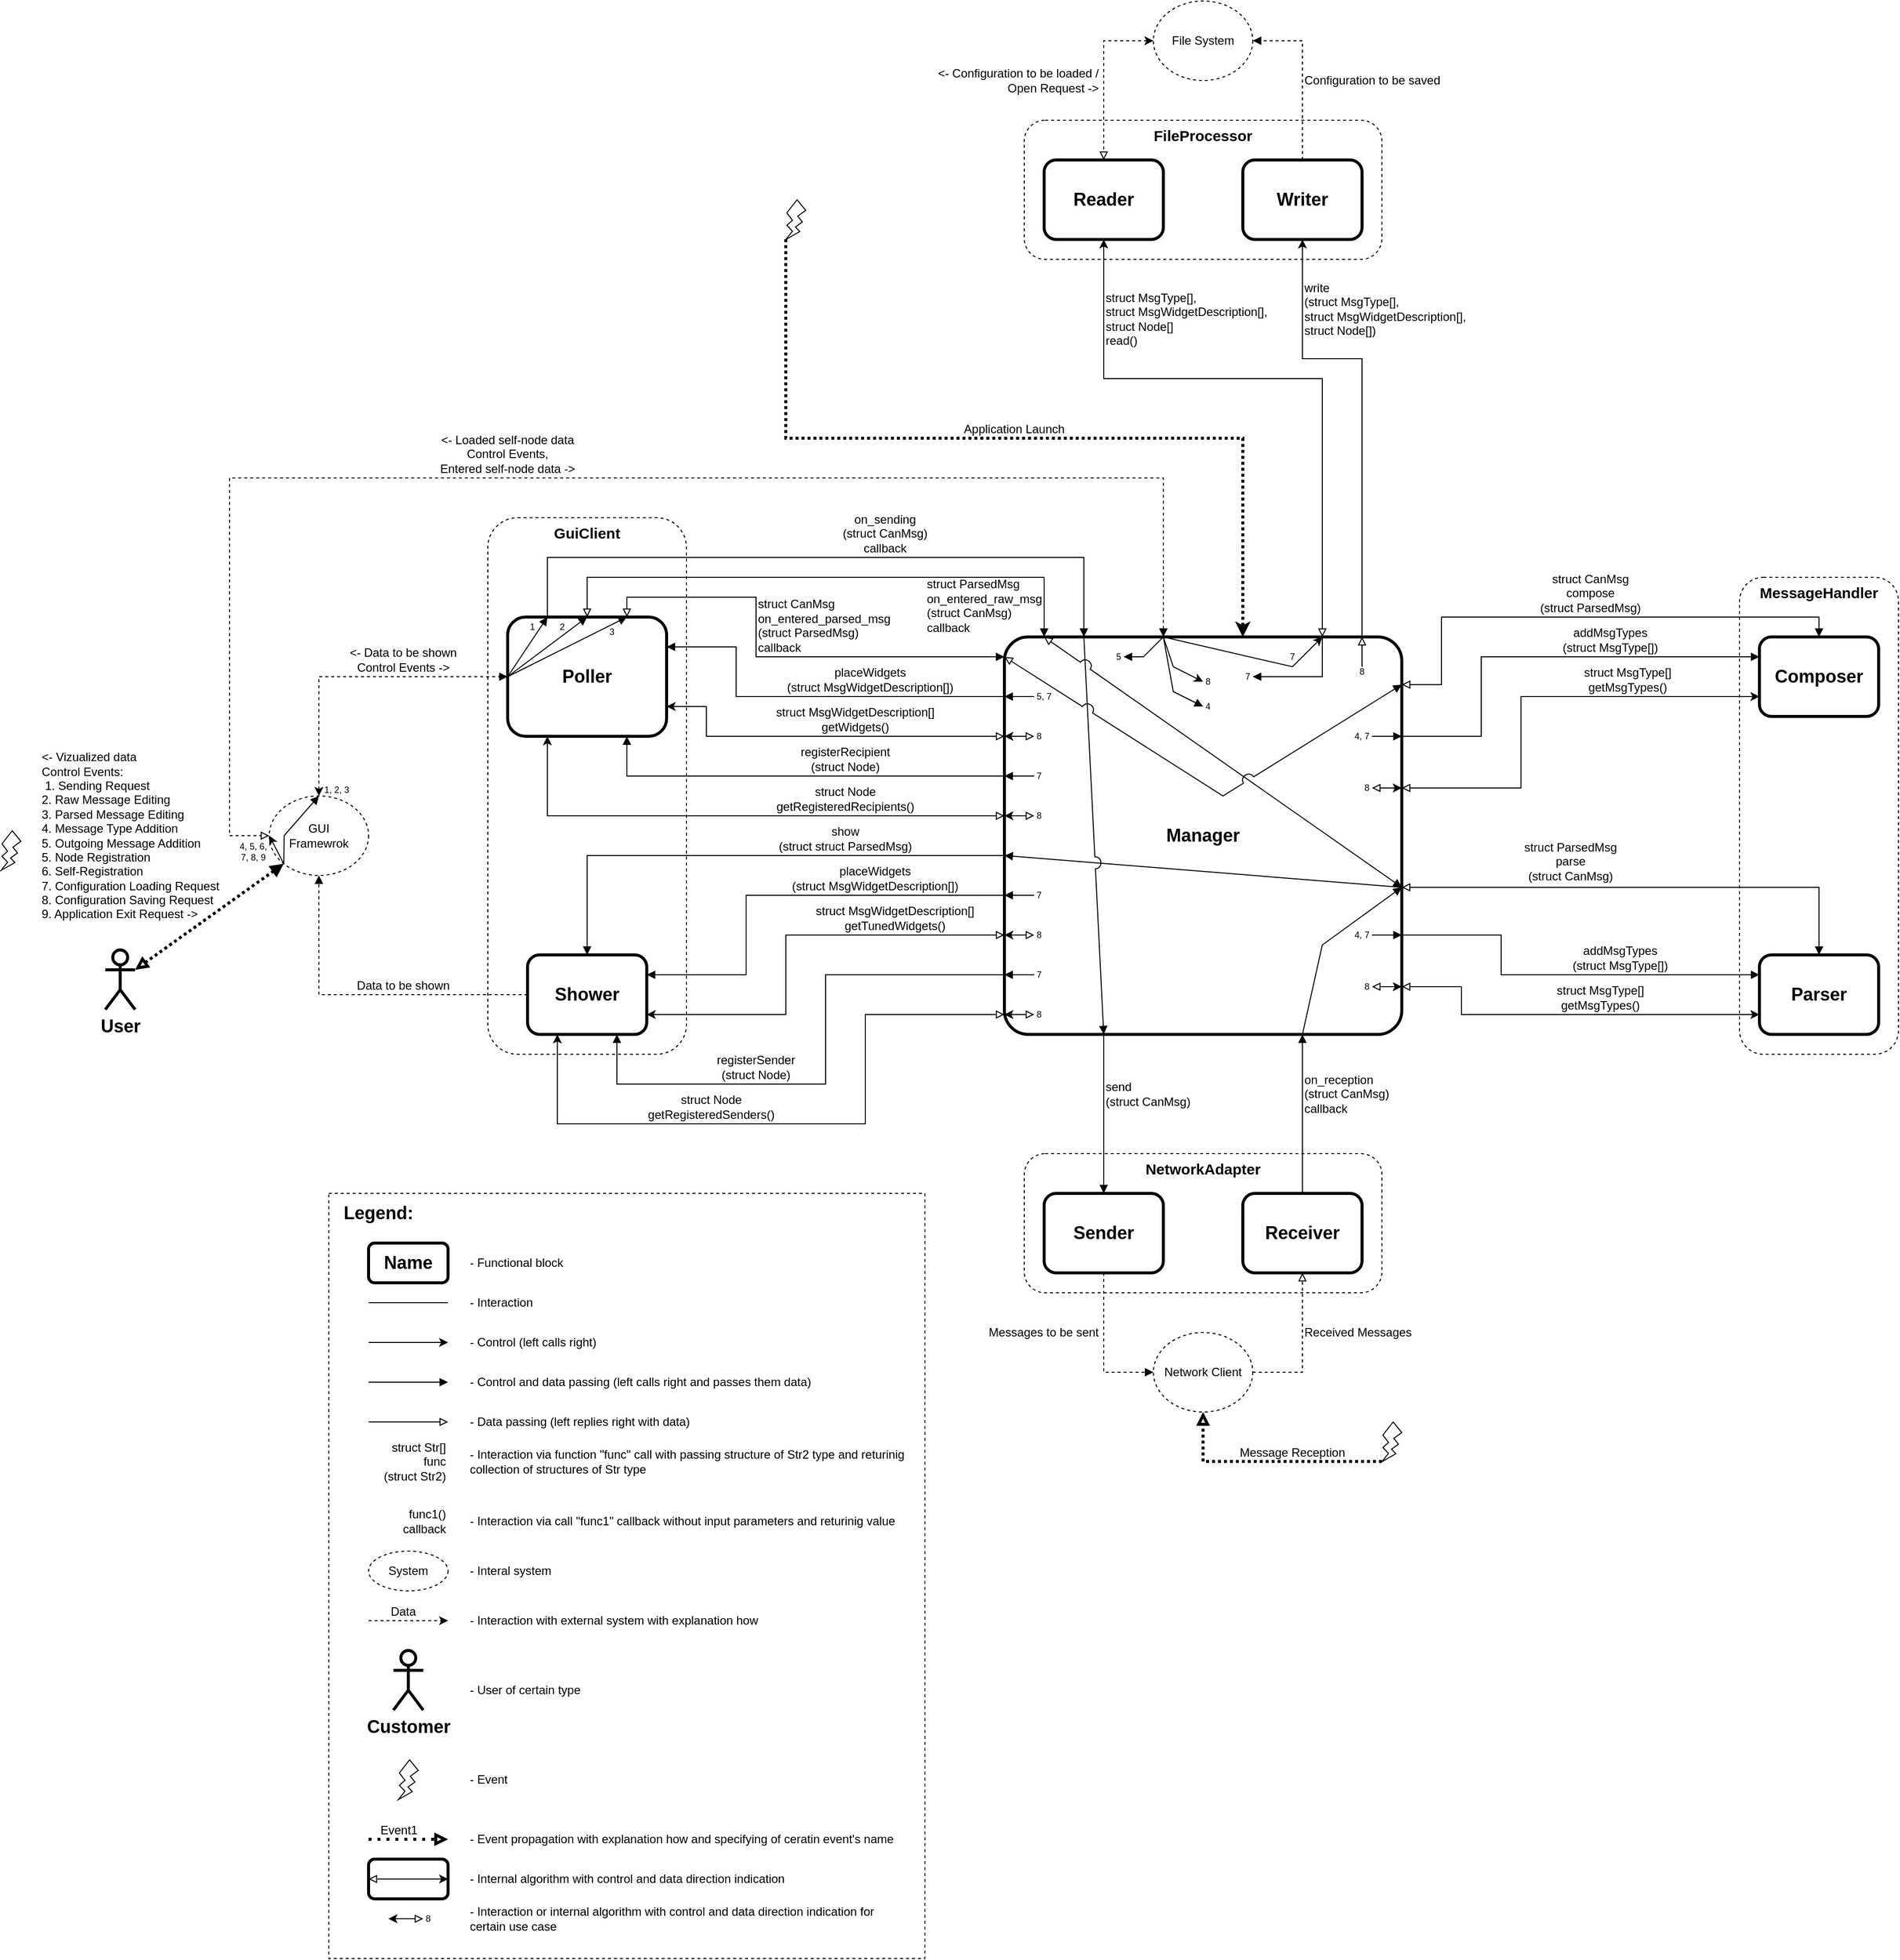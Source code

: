 <mxfile version="24.7.17">
  <diagram name="Page-1" id="uqv7fCo5bTJ5ZhZfO4SZ">
    <mxGraphModel dx="2978" dy="2759" grid="1" gridSize="10" guides="1" tooltips="1" connect="1" arrows="1" fold="1" page="1" pageScale="1" pageWidth="2500" pageHeight="2500" math="0" shadow="0">
      <root>
        <mxCell id="0" />
        <mxCell id="1" parent="0" />
        <mxCell id="1b7-D6uKj-gsO6m6T2Pv-169" value="GuiClient" style="rounded=1;whiteSpace=wrap;html=1;fillColor=none;dashed=1;verticalAlign=top;fontSize=15;fontStyle=1" parent="1" vertex="1">
          <mxGeometry x="-1720" y="-1760" width="200" height="540" as="geometry" />
        </mxCell>
        <mxCell id="1b7-D6uKj-gsO6m6T2Pv-168" value="MessageHandler" style="rounded=1;whiteSpace=wrap;html=1;fillColor=none;dashed=1;verticalAlign=top;fontSize=15;fontStyle=1" parent="1" vertex="1">
          <mxGeometry x="-460" y="-1700" width="160" height="480" as="geometry" />
        </mxCell>
        <mxCell id="Qe3F9I1hZKyghtVbv9CF-4" value="" style="rounded=0;whiteSpace=wrap;html=1;fillColor=none;dashed=1;" parent="1" vertex="1">
          <mxGeometry x="-1880" y="-1080" width="600" height="770" as="geometry" />
        </mxCell>
        <mxCell id="1b7-D6uKj-gsO6m6T2Pv-167" value="FileProcessor" style="rounded=1;whiteSpace=wrap;html=1;fillColor=none;dashed=1;verticalAlign=top;fontSize=15;fontStyle=1" parent="1" vertex="1">
          <mxGeometry x="-1180" y="-2160" width="360" height="140" as="geometry" />
        </mxCell>
        <mxCell id="1b7-D6uKj-gsO6m6T2Pv-50" style="edgeStyle=orthogonalEdgeStyle;rounded=0;orthogonalLoop=1;jettySize=auto;html=1;entryX=0;entryY=0.5;entryDx=0;entryDy=0;exitX=0.5;exitY=1;exitDx=0;exitDy=0;dashed=1;endArrow=block;endFill=1;" parent="1" source="TQEX-bvaSzcbGmNimmWH-2" target="TQEX-bvaSzcbGmNimmWH-41" edge="1">
          <mxGeometry relative="1" as="geometry" />
        </mxCell>
        <mxCell id="TQEX-bvaSzcbGmNimmWH-2" value="Sender" style="rounded=1;whiteSpace=wrap;html=1;strokeWidth=3;fontSize=18;fontStyle=1" parent="1" vertex="1">
          <mxGeometry x="-1160" y="-1080" width="120" height="80" as="geometry" />
        </mxCell>
        <mxCell id="TQEX-bvaSzcbGmNimmWH-67" style="edgeStyle=orthogonalEdgeStyle;rounded=0;orthogonalLoop=1;jettySize=auto;html=1;entryX=0.75;entryY=1;entryDx=0;entryDy=0;endArrow=block;endFill=1;entryPerimeter=0;" parent="1" source="TQEX-bvaSzcbGmNimmWH-4" target="TQEX-bvaSzcbGmNimmWH-48" edge="1">
          <mxGeometry relative="1" as="geometry">
            <Array as="points">
              <mxPoint x="-900" y="-1090" />
              <mxPoint x="-900" y="-1090" />
            </Array>
            <mxPoint x="-950" y="-1190" as="targetPoint" />
          </mxGeometry>
        </mxCell>
        <mxCell id="TQEX-bvaSzcbGmNimmWH-4" value="Receiver" style="rounded=1;whiteSpace=wrap;html=1;strokeWidth=3;fontSize=18;fontStyle=1" parent="1" vertex="1">
          <mxGeometry x="-960" y="-1080" width="120" height="80" as="geometry" />
        </mxCell>
        <mxCell id="TQEX-bvaSzcbGmNimmWH-8" value="Composer" style="rounded=1;whiteSpace=wrap;html=1;strokeWidth=3;fontSize=18;fontStyle=1" parent="1" vertex="1">
          <mxGeometry x="-440" y="-1640" width="120" height="80" as="geometry" />
        </mxCell>
        <mxCell id="TQEX-bvaSzcbGmNimmWH-12" value="Parser" style="rounded=1;whiteSpace=wrap;html=1;strokeWidth=3;fontSize=18;fontStyle=1" parent="1" vertex="1">
          <mxGeometry x="-440" y="-1320" width="120" height="80" as="geometry" />
        </mxCell>
        <mxCell id="TQEX-bvaSzcbGmNimmWH-77" style="edgeStyle=orthogonalEdgeStyle;rounded=0;orthogonalLoop=1;jettySize=auto;html=1;endArrow=block;endFill=1;exitX=0.25;exitY=0;exitDx=0;exitDy=0;entryX=0.2;entryY=0;entryDx=0;entryDy=0;entryPerimeter=0;" parent="1" source="TQEX-bvaSzcbGmNimmWH-14" target="TQEX-bvaSzcbGmNimmWH-48" edge="1">
          <mxGeometry relative="1" as="geometry">
            <Array as="points">
              <mxPoint x="-1660" y="-1720" />
              <mxPoint x="-1120" y="-1720" />
            </Array>
            <mxPoint x="-1150" y="-1720" as="targetPoint" />
          </mxGeometry>
        </mxCell>
        <mxCell id="TQEX-bvaSzcbGmNimmWH-80" style="edgeStyle=orthogonalEdgeStyle;rounded=0;orthogonalLoop=1;jettySize=auto;html=1;entryX=0.1;entryY=0;entryDx=0;entryDy=0;endArrow=block;endFill=1;startArrow=block;startFill=0;exitX=0.5;exitY=0;exitDx=0;exitDy=0;entryPerimeter=0;" parent="1" source="TQEX-bvaSzcbGmNimmWH-14" target="TQEX-bvaSzcbGmNimmWH-48" edge="1">
          <mxGeometry relative="1" as="geometry">
            <Array as="points">
              <mxPoint x="-1620" y="-1700" />
              <mxPoint x="-1160" y="-1700" />
            </Array>
          </mxGeometry>
        </mxCell>
        <mxCell id="TQEX-bvaSzcbGmNimmWH-82" style="edgeStyle=orthogonalEdgeStyle;rounded=0;orthogonalLoop=1;jettySize=auto;html=1;exitX=0.75;exitY=0;exitDx=0;exitDy=0;entryX=0;entryY=0.05;entryDx=0;entryDy=0;endArrow=block;endFill=1;startArrow=block;startFill=0;entryPerimeter=0;" parent="1" source="TQEX-bvaSzcbGmNimmWH-14" target="TQEX-bvaSzcbGmNimmWH-48" edge="1">
          <mxGeometry relative="1" as="geometry">
            <Array as="points">
              <mxPoint x="-1580" y="-1680" />
              <mxPoint x="-1450" y="-1680" />
              <mxPoint x="-1450" y="-1620" />
            </Array>
          </mxGeometry>
        </mxCell>
        <mxCell id="TQEX-bvaSzcbGmNimmWH-14" value="Poller" style="rounded=1;whiteSpace=wrap;html=1;strokeWidth=3;fontSize=18;fontStyle=1" parent="1" vertex="1">
          <mxGeometry x="-1700" y="-1660" width="160" height="120" as="geometry" />
        </mxCell>
        <mxCell id="TQEX-bvaSzcbGmNimmWH-16" style="edgeStyle=orthogonalEdgeStyle;rounded=0;orthogonalLoop=1;jettySize=auto;html=1;exitX=0;exitY=0.5;exitDx=0;exitDy=0;entryX=0.5;entryY=1;entryDx=0;entryDy=0;dashed=1;endArrow=block;endFill=1;" parent="1" source="TQEX-bvaSzcbGmNimmWH-17" target="TQEX-bvaSzcbGmNimmWH-43" edge="1">
          <mxGeometry relative="1" as="geometry" />
        </mxCell>
        <mxCell id="TQEX-bvaSzcbGmNimmWH-17" value="Shower" style="rounded=1;whiteSpace=wrap;html=1;strokeWidth=3;fontSize=18;fontStyle=1" parent="1" vertex="1">
          <mxGeometry x="-1680" y="-1320" width="120" height="80" as="geometry" />
        </mxCell>
        <mxCell id="TQEX-bvaSzcbGmNimmWH-18" style="edgeStyle=orthogonalEdgeStyle;rounded=0;orthogonalLoop=1;jettySize=auto;html=1;entryX=1;entryY=0.5;entryDx=0;entryDy=0;dashed=1;endArrow=block;endFill=1;" parent="1" source="TQEX-bvaSzcbGmNimmWH-19" target="TQEX-bvaSzcbGmNimmWH-45" edge="1">
          <mxGeometry relative="1" as="geometry">
            <Array as="points">
              <mxPoint x="-900" y="-2240" />
            </Array>
          </mxGeometry>
        </mxCell>
        <mxCell id="TQEX-bvaSzcbGmNimmWH-19" value="Writer" style="rounded=1;whiteSpace=wrap;html=1;strokeWidth=3;fontSize=18;fontStyle=1" parent="1" vertex="1">
          <mxGeometry x="-960" y="-2120" width="120" height="80" as="geometry" />
        </mxCell>
        <mxCell id="TQEX-bvaSzcbGmNimmWH-24" value="Reader" style="rounded=1;whiteSpace=wrap;html=1;strokeWidth=3;fontSize=18;fontStyle=1" parent="1" vertex="1">
          <mxGeometry x="-1160" y="-2120" width="120" height="80" as="geometry" />
        </mxCell>
        <mxCell id="1b7-D6uKj-gsO6m6T2Pv-59" style="edgeStyle=orthogonalEdgeStyle;rounded=0;orthogonalLoop=1;jettySize=auto;html=1;entryX=0.5;entryY=1;entryDx=0;entryDy=0;dashed=1;endArrow=block;endFill=0;" parent="1" source="TQEX-bvaSzcbGmNimmWH-41" target="TQEX-bvaSzcbGmNimmWH-4" edge="1">
          <mxGeometry relative="1" as="geometry">
            <Array as="points">
              <mxPoint x="-900" y="-900" />
            </Array>
          </mxGeometry>
        </mxCell>
        <mxCell id="TQEX-bvaSzcbGmNimmWH-41" value="Network Client" style="ellipse;whiteSpace=wrap;html=1;dashed=1;" parent="1" vertex="1">
          <mxGeometry x="-1050" y="-940" width="100" height="80" as="geometry" />
        </mxCell>
        <mxCell id="TQEX-bvaSzcbGmNimmWH-42" style="edgeStyle=orthogonalEdgeStyle;rounded=0;orthogonalLoop=1;jettySize=auto;html=1;exitX=0.5;exitY=0;exitDx=0;exitDy=0;entryX=0;entryY=0.5;entryDx=0;entryDy=0;dashed=1;endArrow=block;endFill=1;startArrow=classic;startFill=1;" parent="1" source="TQEX-bvaSzcbGmNimmWH-43" target="TQEX-bvaSzcbGmNimmWH-14" edge="1">
          <mxGeometry relative="1" as="geometry" />
        </mxCell>
        <mxCell id="TQEX-bvaSzcbGmNimmWH-43" value="GUI&lt;br&gt;Framewrok" style="ellipse;whiteSpace=wrap;html=1;dashed=1;" parent="1" vertex="1">
          <mxGeometry x="-1940" y="-1480" width="100" height="80" as="geometry" />
        </mxCell>
        <mxCell id="TQEX-bvaSzcbGmNimmWH-44" style="edgeStyle=orthogonalEdgeStyle;rounded=0;orthogonalLoop=1;jettySize=auto;html=1;exitX=0;exitY=0.5;exitDx=0;exitDy=0;dashed=1;entryX=0.5;entryY=0;entryDx=0;entryDy=0;endArrow=block;endFill=0;startArrow=classic;startFill=1;" parent="1" source="TQEX-bvaSzcbGmNimmWH-45" target="TQEX-bvaSzcbGmNimmWH-24" edge="1">
          <mxGeometry relative="1" as="geometry">
            <Array as="points">
              <mxPoint x="-1100" y="-2240" />
            </Array>
          </mxGeometry>
        </mxCell>
        <mxCell id="TQEX-bvaSzcbGmNimmWH-45" value="File System" style="ellipse;whiteSpace=wrap;html=1;dashed=1;" parent="1" vertex="1">
          <mxGeometry x="-1050" y="-2280" width="100" height="80" as="geometry" />
        </mxCell>
        <mxCell id="TQEX-bvaSzcbGmNimmWH-48" value="Manager" style="rounded=1;whiteSpace=wrap;html=1;strokeWidth=3;fontSize=18;fontStyle=1;verticalAlign=middle;points=[[0,0.05,0,0,0],[0,0.15,0,0,0],[0,0.25,0,0,0],[0,0.35,0,0,0],[0,0.45,0,0,0],[0,0.55,0,0,0],[0,0.65,0,0,0],[0,0.75,0,0,0],[0,0.85,0,0,0],[0,0.95,0,0,0],[0.1,0,0,0,0],[0.2,0,0,0,0],[0.25,1,0,0,0],[0.3,0,0,0,0],[0.4,0,0,0,0],[0.5,0,0,0,0],[0.5,1,0,0,0],[0.6,0,0,0,0],[0.7,0,0,0,0],[0.75,1,0,0,0],[0.8,0,0,0,0],[0.9,0,0,0,0],[1,0.12,0,0,0],[1,0.25,0,0,0],[1,0.38,0,0,0],[1,0.5,0,0,0],[1,0.63,0,0,0],[1,0.75,0,0,0],[1,0.88,0,0,0]];absoluteArcSize=1;arcSize=48;" parent="1" vertex="1">
          <mxGeometry x="-1200" y="-1640" width="400" height="400" as="geometry" />
        </mxCell>
        <mxCell id="TQEX-bvaSzcbGmNimmWH-84" style="edgeStyle=orthogonalEdgeStyle;rounded=0;orthogonalLoop=1;jettySize=auto;html=1;entryX=0.5;entryY=0;entryDx=0;entryDy=0;endArrow=block;endFill=1;startArrow=block;startFill=0;exitX=1;exitY=0.12;exitDx=0;exitDy=0;exitPerimeter=0;" parent="1" source="TQEX-bvaSzcbGmNimmWH-48" target="TQEX-bvaSzcbGmNimmWH-8" edge="1">
          <mxGeometry relative="1" as="geometry">
            <mxPoint x="-710" y="-1445.0" as="sourcePoint" />
            <Array as="points">
              <mxPoint x="-760" y="-1592" />
              <mxPoint x="-760" y="-1660" />
              <mxPoint x="-380" y="-1660" />
            </Array>
          </mxGeometry>
        </mxCell>
        <mxCell id="1b7-D6uKj-gsO6m6T2Pv-15" style="edgeStyle=orthogonalEdgeStyle;rounded=0;orthogonalLoop=1;jettySize=auto;html=1;entryX=0;entryY=0.25;entryDx=0;entryDy=0;endArrow=block;endFill=1;exitX=1;exitY=0.25;exitDx=0;exitDy=0;exitPerimeter=0;" parent="1" source="TQEX-bvaSzcbGmNimmWH-48" target="TQEX-bvaSzcbGmNimmWH-8" edge="1">
          <mxGeometry relative="1" as="geometry">
            <mxPoint x="-710" y="-1425.0" as="sourcePoint" />
            <Array as="points">
              <mxPoint x="-720" y="-1540" />
              <mxPoint x="-720" y="-1620" />
            </Array>
          </mxGeometry>
        </mxCell>
        <mxCell id="1b7-D6uKj-gsO6m6T2Pv-24" style="edgeStyle=orthogonalEdgeStyle;rounded=0;orthogonalLoop=1;jettySize=auto;html=1;entryX=0;entryY=0.75;entryDx=0;entryDy=0;endArrow=classic;endFill=1;startArrow=block;startFill=0;exitX=1;exitY=0.38;exitDx=0;exitDy=0;exitPerimeter=0;" parent="1" source="TQEX-bvaSzcbGmNimmWH-48" target="TQEX-bvaSzcbGmNimmWH-8" edge="1">
          <mxGeometry relative="1" as="geometry">
            <mxPoint x="-710" y="-1405.0" as="sourcePoint" />
            <Array as="points">
              <mxPoint x="-680" y="-1488" />
              <mxPoint x="-680" y="-1580" />
            </Array>
          </mxGeometry>
        </mxCell>
        <mxCell id="1b7-D6uKj-gsO6m6T2Pv-29" style="edgeStyle=orthogonalEdgeStyle;rounded=0;orthogonalLoop=1;jettySize=auto;html=1;entryX=0;entryY=0.75;entryDx=0;entryDy=0;startArrow=block;startFill=0;exitX=1;exitY=0.88;exitDx=0;exitDy=0;exitPerimeter=0;" parent="1" source="TQEX-bvaSzcbGmNimmWH-48" target="TQEX-bvaSzcbGmNimmWH-12" edge="1">
          <mxGeometry relative="1" as="geometry">
            <mxPoint x="-710" y="-1345" as="sourcePoint" />
            <Array as="points">
              <mxPoint x="-740" y="-1288" />
              <mxPoint x="-740" y="-1260" />
            </Array>
          </mxGeometry>
        </mxCell>
        <mxCell id="TQEX-bvaSzcbGmNimmWH-69" style="edgeStyle=orthogonalEdgeStyle;rounded=0;orthogonalLoop=1;jettySize=auto;html=1;entryX=0.5;entryY=0;entryDx=0;entryDy=0;startArrow=block;startFill=0;endArrow=block;endFill=1;exitX=1;exitY=0.63;exitDx=0;exitDy=0;exitPerimeter=0;" parent="1" source="TQEX-bvaSzcbGmNimmWH-48" target="TQEX-bvaSzcbGmNimmWH-12" edge="1">
          <mxGeometry relative="1" as="geometry">
            <Array as="points">
              <mxPoint x="-380" y="-1388" />
            </Array>
            <mxPoint x="-710" y="-1385" as="sourcePoint" />
          </mxGeometry>
        </mxCell>
        <mxCell id="1b7-D6uKj-gsO6m6T2Pv-13" style="edgeStyle=orthogonalEdgeStyle;rounded=0;orthogonalLoop=1;jettySize=auto;html=1;endArrow=block;endFill=1;entryX=0;entryY=0.25;entryDx=0;entryDy=0;exitX=1;exitY=0.75;exitDx=0;exitDy=0;exitPerimeter=0;" parent="1" source="TQEX-bvaSzcbGmNimmWH-48" target="TQEX-bvaSzcbGmNimmWH-12" edge="1">
          <mxGeometry relative="1" as="geometry">
            <mxPoint x="-730" y="-1350" as="sourcePoint" />
            <mxPoint x="-480" y="-1295" as="targetPoint" />
            <Array as="points">
              <mxPoint x="-700" y="-1340" />
              <mxPoint x="-700" y="-1300" />
            </Array>
          </mxGeometry>
        </mxCell>
        <mxCell id="1b7-D6uKj-gsO6m6T2Pv-18" style="edgeStyle=orthogonalEdgeStyle;rounded=0;orthogonalLoop=1;jettySize=auto;html=1;endArrow=block;endFill=1;entryX=1;entryY=0.25;entryDx=0;entryDy=0;exitX=0;exitY=0.15;exitDx=0;exitDy=0;exitPerimeter=0;" parent="1" source="TQEX-bvaSzcbGmNimmWH-48" target="TQEX-bvaSzcbGmNimmWH-14" edge="1">
          <mxGeometry relative="1" as="geometry">
            <mxPoint x="-1470" y="-1660" as="targetPoint" />
            <Array as="points">
              <mxPoint x="-1470" y="-1580" />
              <mxPoint x="-1470" y="-1630" />
            </Array>
          </mxGeometry>
        </mxCell>
        <mxCell id="1b7-D6uKj-gsO6m6T2Pv-35" style="edgeStyle=orthogonalEdgeStyle;rounded=0;orthogonalLoop=1;jettySize=auto;html=1;startArrow=block;startFill=0;entryX=1;entryY=0.75;entryDx=0;entryDy=0;exitX=0;exitY=0.75;exitDx=0;exitDy=0;exitPerimeter=0;" parent="1" source="TQEX-bvaSzcbGmNimmWH-48" target="TQEX-bvaSzcbGmNimmWH-17" edge="1">
          <mxGeometry relative="1" as="geometry">
            <mxPoint x="-1260" y="-1410" as="sourcePoint" />
            <mxPoint x="-1390" y="-1300" as="targetPoint" />
            <Array as="points">
              <mxPoint x="-1420" y="-1340" />
              <mxPoint x="-1420" y="-1260" />
            </Array>
          </mxGeometry>
        </mxCell>
        <mxCell id="TQEX-bvaSzcbGmNimmWH-79" style="edgeStyle=orthogonalEdgeStyle;rounded=0;orthogonalLoop=1;jettySize=auto;html=1;entryX=0.5;entryY=0;entryDx=0;entryDy=0;endArrow=block;endFill=1;exitX=0.25;exitY=1;exitDx=0;exitDy=0;exitPerimeter=0;" parent="1" source="TQEX-bvaSzcbGmNimmWH-48" target="TQEX-bvaSzcbGmNimmWH-2" edge="1">
          <mxGeometry relative="1" as="geometry">
            <mxPoint x="-1070" y="-1190" as="sourcePoint" />
          </mxGeometry>
        </mxCell>
        <mxCell id="TQEX-bvaSzcbGmNimmWH-68" value="on_reception&lt;div&gt;(struct CanMsg)&lt;/div&gt;&lt;div&gt;callback&lt;/div&gt;" style="text;html=1;align=left;verticalAlign=middle;whiteSpace=wrap;rounded=0;" parent="1" vertex="1">
          <mxGeometry x="-900" y="-1220" width="90" height="80" as="geometry" />
        </mxCell>
        <mxCell id="TQEX-bvaSzcbGmNimmWH-70" value="struct ParsedMsg&lt;div&gt;parse&lt;div&gt;(struct CanMsg)&lt;/div&gt;&lt;/div&gt;" style="text;html=1;align=center;verticalAlign=bottom;whiteSpace=wrap;rounded=0;" parent="1" vertex="1">
          <mxGeometry x="-780" y="-1440" width="300" height="50" as="geometry" />
        </mxCell>
        <mxCell id="TQEX-bvaSzcbGmNimmWH-72" value="&amp;lt;- Data to be shown&lt;div&gt;Control Events -&amp;gt;&lt;/div&gt;" style="text;html=1;align=center;verticalAlign=bottom;whiteSpace=wrap;rounded=0;" parent="1" vertex="1">
          <mxGeometry x="-1870" y="-1630" width="130" height="30" as="geometry" />
        </mxCell>
        <mxCell id="TQEX-bvaSzcbGmNimmWH-71" style="edgeStyle=orthogonalEdgeStyle;rounded=0;orthogonalLoop=1;jettySize=auto;html=1;entryX=0.5;entryY=0;entryDx=0;entryDy=0;endArrow=block;endFill=1;jumpStyle=arc;jumpSize=12;exitX=0;exitY=0.55;exitDx=0;exitDy=0;exitPerimeter=0;" parent="1" source="TQEX-bvaSzcbGmNimmWH-48" target="TQEX-bvaSzcbGmNimmWH-17" edge="1">
          <mxGeometry relative="1" as="geometry">
            <Array as="points">
              <mxPoint x="-1620" y="-1420" />
            </Array>
            <mxPoint x="-1280" y="-1430" as="sourcePoint" />
          </mxGeometry>
        </mxCell>
        <mxCell id="TQEX-bvaSzcbGmNimmWH-76" value="send&lt;br&gt;(struct CanMsg)" style="text;html=1;align=left;verticalAlign=middle;whiteSpace=wrap;rounded=0;" parent="1" vertex="1">
          <mxGeometry x="-1100" y="-1220" width="90" height="80" as="geometry" />
        </mxCell>
        <mxCell id="TQEX-bvaSzcbGmNimmWH-78" value="on_sending&lt;div&gt;(struct CanMsg)&lt;/div&gt;&lt;div&gt;callback&lt;/div&gt;" style="text;html=1;align=center;verticalAlign=bottom;whiteSpace=wrap;rounded=0;" parent="1" vertex="1">
          <mxGeometry x="-1500" y="-1770" width="360" height="50" as="geometry" />
        </mxCell>
        <mxCell id="TQEX-bvaSzcbGmNimmWH-81" value="struct ParsedMsg&lt;div&gt;on_entered_raw_msg&lt;div&gt;(struct CanMsg)&lt;/div&gt;&lt;div&gt;callback&lt;/div&gt;&lt;/div&gt;" style="text;html=1;align=left;verticalAlign=bottom;whiteSpace=wrap;rounded=0;" parent="1" vertex="1">
          <mxGeometry x="-1280" y="-1700" width="120" height="60" as="geometry" />
        </mxCell>
        <mxCell id="TQEX-bvaSzcbGmNimmWH-83" value="&lt;div&gt;struct CanMsg&lt;/div&gt;&lt;div&gt;on_entered_parsed_msg&lt;div&gt;(struct ParsedMsg)&lt;/div&gt;&lt;div&gt;callback&lt;/div&gt;&lt;/div&gt;" style="text;html=1;align=left;verticalAlign=bottom;whiteSpace=wrap;rounded=0;" parent="1" vertex="1">
          <mxGeometry x="-1450" y="-1680" width="140" height="60" as="geometry" />
        </mxCell>
        <mxCell id="TQEX-bvaSzcbGmNimmWH-85" value="&lt;div&gt;struct CanMsg&lt;/div&gt;&lt;div&gt;compose&lt;div&gt;(struct ParsedMsg)&lt;/div&gt;&lt;/div&gt;" style="text;html=1;align=center;verticalAlign=bottom;whiteSpace=wrap;rounded=0;" parent="1" vertex="1">
          <mxGeometry x="-740" y="-1710" width="260" height="50" as="geometry" />
        </mxCell>
        <mxCell id="1b7-D6uKj-gsO6m6T2Pv-11" style="edgeStyle=orthogonalEdgeStyle;rounded=0;orthogonalLoop=1;jettySize=auto;html=1;exitX=0.8;exitY=0;exitDx=0;exitDy=0;endArrow=classic;endFill=1;startArrow=block;startFill=0;entryX=0.5;entryY=1;entryDx=0;entryDy=0;exitPerimeter=0;" parent="1" source="TQEX-bvaSzcbGmNimmWH-48" target="TQEX-bvaSzcbGmNimmWH-24" edge="1">
          <mxGeometry relative="1" as="geometry">
            <Array as="points">
              <mxPoint x="-880" y="-1900" />
              <mxPoint x="-1100" y="-1900" />
            </Array>
          </mxGeometry>
        </mxCell>
        <mxCell id="1b7-D6uKj-gsO6m6T2Pv-26" style="edgeStyle=orthogonalEdgeStyle;rounded=0;orthogonalLoop=1;jettySize=auto;html=1;exitX=0.9;exitY=0;exitDx=0;exitDy=0;entryX=0.5;entryY=1;entryDx=0;entryDy=0;exitPerimeter=0;" parent="1" source="TQEX-bvaSzcbGmNimmWH-48" target="TQEX-bvaSzcbGmNimmWH-19" edge="1">
          <mxGeometry relative="1" as="geometry">
            <mxPoint x="-848" y="-1640.01" as="sourcePoint" />
            <mxPoint x="-850" y="-1940.01" as="targetPoint" />
            <Array as="points">
              <mxPoint x="-840" y="-1920" />
              <mxPoint x="-900" y="-1920" />
            </Array>
          </mxGeometry>
        </mxCell>
        <mxCell id="1b7-D6uKj-gsO6m6T2Pv-12" value="struct MsgType[],&lt;div&gt;struct MsgWidgetDescription[],&lt;/div&gt;&lt;div&gt;struct Node[]&lt;br&gt;&lt;div&gt;read&lt;span style=&quot;background-color: initial;&quot;&gt;()&lt;/span&gt;&lt;/div&gt;&lt;/div&gt;" style="text;html=1;align=left;verticalAlign=middle;whiteSpace=wrap;rounded=0;" parent="1" vertex="1">
          <mxGeometry x="-1100" y="-2000" width="170" height="80" as="geometry" />
        </mxCell>
        <mxCell id="1b7-D6uKj-gsO6m6T2Pv-14" value="&lt;div&gt;addMsgTypes&lt;div&gt;(struct MsgType[])&lt;/div&gt;&lt;/div&gt;" style="text;html=1;align=center;verticalAlign=bottom;whiteSpace=wrap;rounded=0;" parent="1" vertex="1">
          <mxGeometry x="-680" y="-1330" width="200" height="30" as="geometry" />
        </mxCell>
        <mxCell id="1b7-D6uKj-gsO6m6T2Pv-16" value="&lt;div&gt;addMsgTypes&lt;div&gt;(struct MsgType[])&lt;/div&gt;&lt;/div&gt;" style="text;html=1;align=center;verticalAlign=bottom;whiteSpace=wrap;rounded=0;" parent="1" vertex="1">
          <mxGeometry x="-700" y="-1650" width="220" height="30" as="geometry" />
        </mxCell>
        <mxCell id="1b7-D6uKj-gsO6m6T2Pv-19" value="&lt;div&gt;&lt;span style=&quot;background-color: initial;&quot;&gt;placeWidgets&lt;/span&gt;&lt;/div&gt;&lt;div&gt;&lt;span style=&quot;background-color: initial;&quot;&gt;(&lt;/span&gt;&lt;span style=&quot;background-color: initial;&quot;&gt;struct MsgWidgetDescription[]&lt;/span&gt;&lt;span style=&quot;background-color: initial;&quot;&gt;)&lt;/span&gt;&lt;/div&gt;" style="text;html=1;align=center;verticalAlign=bottom;whiteSpace=wrap;rounded=0;" parent="1" vertex="1">
          <mxGeometry x="-1450" y="-1610" width="230" height="30" as="geometry" />
        </mxCell>
        <mxCell id="1b7-D6uKj-gsO6m6T2Pv-21" style="edgeStyle=orthogonalEdgeStyle;rounded=0;orthogonalLoop=1;jettySize=auto;html=1;entryX=1;entryY=0.25;entryDx=0;entryDy=0;exitX=0;exitY=0.65;exitDx=0;exitDy=0;endArrow=block;endFill=1;exitPerimeter=0;" parent="1" source="TQEX-bvaSzcbGmNimmWH-48" target="TQEX-bvaSzcbGmNimmWH-17" edge="1">
          <mxGeometry relative="1" as="geometry">
            <mxPoint x="-1240" y="-1430" as="sourcePoint" />
            <Array as="points">
              <mxPoint x="-1460" y="-1380" />
              <mxPoint x="-1460" y="-1300" />
            </Array>
          </mxGeometry>
        </mxCell>
        <mxCell id="1b7-D6uKj-gsO6m6T2Pv-22" value="&lt;div&gt;&lt;span style=&quot;background-color: initial;&quot;&gt;placeWidgets&lt;/span&gt;&lt;/div&gt;&lt;div&gt;&lt;span style=&quot;background-color: initial;&quot;&gt;(&lt;/span&gt;&lt;span style=&quot;background-color: initial;&quot;&gt;struct MsgWidgetDescription[]&lt;/span&gt;&lt;span style=&quot;background-color: initial;&quot;&gt;)&lt;/span&gt;&lt;/div&gt;" style="text;html=1;align=center;verticalAlign=bottom;whiteSpace=wrap;rounded=0;" parent="1" vertex="1">
          <mxGeometry x="-1440" y="-1410" width="220" height="30" as="geometry" />
        </mxCell>
        <mxCell id="1b7-D6uKj-gsO6m6T2Pv-25" value="struct MsgType[]&lt;div&gt;getMsgTypes&lt;span style=&quot;background-color: initial;&quot;&gt;()&lt;/span&gt;&lt;/div&gt;" style="text;html=1;align=center;verticalAlign=bottom;whiteSpace=wrap;rounded=0;" parent="1" vertex="1">
          <mxGeometry x="-665" y="-1610" width="185" height="30" as="geometry" />
        </mxCell>
        <mxCell id="1b7-D6uKj-gsO6m6T2Pv-27" value="&lt;div&gt;write&lt;/div&gt;&lt;div&gt;&lt;span style=&quot;background-color: initial;&quot;&gt;(&lt;/span&gt;&lt;span style=&quot;background-color: initial;&quot;&gt;struct MsgType[],&lt;/span&gt;&lt;/div&gt;&lt;div&gt;&lt;span style=&quot;background-color: initial;&quot;&gt;struct MsgWidgetDescription[],&lt;/span&gt;&lt;/div&gt;&lt;div&gt;&lt;span style=&quot;background-color: initial;&quot;&gt;struct Node[])&lt;br&gt;&lt;/span&gt;&lt;/div&gt;" style="text;html=1;align=left;verticalAlign=middle;whiteSpace=wrap;rounded=0;" parent="1" vertex="1">
          <mxGeometry x="-900" y="-2000" width="170" height="60" as="geometry" />
        </mxCell>
        <mxCell id="1b7-D6uKj-gsO6m6T2Pv-30" value="struct MsgType[]&lt;div&gt;getMsgTypes&lt;span style=&quot;background-color: initial;&quot;&gt;()&lt;/span&gt;&lt;/div&gt;" style="text;html=1;align=center;verticalAlign=bottom;whiteSpace=wrap;rounded=0;" parent="1" vertex="1">
          <mxGeometry x="-720" y="-1290" width="240" height="30" as="geometry" />
        </mxCell>
        <mxCell id="1b7-D6uKj-gsO6m6T2Pv-32" style="edgeStyle=orthogonalEdgeStyle;rounded=0;orthogonalLoop=1;jettySize=auto;html=1;startArrow=block;startFill=0;entryX=1;entryY=0.75;entryDx=0;entryDy=0;exitX=0;exitY=0.25;exitDx=0;exitDy=0;exitPerimeter=0;" parent="1" source="TQEX-bvaSzcbGmNimmWH-48" target="TQEX-bvaSzcbGmNimmWH-14" edge="1">
          <mxGeometry relative="1" as="geometry">
            <Array as="points">
              <mxPoint x="-1500" y="-1540" />
              <mxPoint x="-1500" y="-1570" />
            </Array>
          </mxGeometry>
        </mxCell>
        <mxCell id="1b7-D6uKj-gsO6m6T2Pv-33" value="struct MsgWidgetDescription[]&lt;div&gt;getWidgets&lt;span style=&quot;background-color: initial;&quot;&gt;()&lt;/span&gt;&lt;/div&gt;" style="text;html=1;align=center;verticalAlign=bottom;whiteSpace=wrap;rounded=0;" parent="1" vertex="1">
          <mxGeometry x="-1480" y="-1570" width="260" height="30" as="geometry" />
        </mxCell>
        <mxCell id="1b7-D6uKj-gsO6m6T2Pv-36" value="struct MsgWidgetDescription[]&lt;div&gt;getTunedWidgets&lt;span style=&quot;background-color: initial;&quot;&gt;()&lt;/span&gt;&lt;/div&gt;" style="text;html=1;align=center;verticalAlign=bottom;whiteSpace=wrap;rounded=0;" parent="1" vertex="1">
          <mxGeometry x="-1400" y="-1370" width="180" height="30" as="geometry" />
        </mxCell>
        <mxCell id="1b7-D6uKj-gsO6m6T2Pv-40" style="edgeStyle=orthogonalEdgeStyle;rounded=0;orthogonalLoop=1;jettySize=auto;html=1;entryX=0.75;entryY=1;entryDx=0;entryDy=0;endArrow=block;endFill=1;exitX=0;exitY=0.35;exitDx=0;exitDy=0;exitPerimeter=0;" parent="1" source="TQEX-bvaSzcbGmNimmWH-48" target="TQEX-bvaSzcbGmNimmWH-14" edge="1">
          <mxGeometry relative="1" as="geometry">
            <Array as="points">
              <mxPoint x="-1580" y="-1500" />
            </Array>
          </mxGeometry>
        </mxCell>
        <mxCell id="1b7-D6uKj-gsO6m6T2Pv-41" style="edgeStyle=orthogonalEdgeStyle;rounded=0;orthogonalLoop=1;jettySize=auto;html=1;startArrow=block;startFill=0;exitX=0;exitY=0.45;exitDx=0;exitDy=0;exitPerimeter=0;entryX=0.25;entryY=1;entryDx=0;entryDy=0;" parent="1" source="TQEX-bvaSzcbGmNimmWH-48" target="TQEX-bvaSzcbGmNimmWH-14" edge="1">
          <mxGeometry relative="1" as="geometry">
            <mxPoint x="-1600" y="-1570" as="targetPoint" />
            <Array as="points">
              <mxPoint x="-1660" y="-1460" />
            </Array>
          </mxGeometry>
        </mxCell>
        <mxCell id="1b7-D6uKj-gsO6m6T2Pv-42" value="&lt;div&gt;&lt;span style=&quot;background-color: initial;&quot;&gt;registerRecipient&lt;/span&gt;&lt;/div&gt;&lt;div&gt;&lt;span style=&quot;background-color: initial;&quot;&gt;(&lt;/span&gt;&lt;span style=&quot;background-color: initial;&quot;&gt;struct Node&lt;/span&gt;&lt;span style=&quot;background-color: initial;&quot;&gt;)&lt;/span&gt;&lt;/div&gt;" style="text;html=1;align=center;verticalAlign=bottom;whiteSpace=wrap;rounded=0;" parent="1" vertex="1">
          <mxGeometry x="-1500" y="-1530" width="280" height="30" as="geometry" />
        </mxCell>
        <mxCell id="1b7-D6uKj-gsO6m6T2Pv-43" value="&lt;div&gt;&lt;span style=&quot;background-color: initial;&quot;&gt;struct Node&lt;/span&gt;&lt;/div&gt;&lt;div&gt;&lt;span style=&quot;background-color: initial;&quot;&gt;getRegisteredRecipients&lt;/span&gt;&lt;span style=&quot;background-color: initial;&quot;&gt;(&lt;/span&gt;&lt;span style=&quot;background-color: initial;&quot;&gt;)&lt;/span&gt;&lt;/div&gt;" style="text;html=1;align=center;verticalAlign=bottom;whiteSpace=wrap;rounded=0;" parent="1" vertex="1">
          <mxGeometry x="-1500" y="-1490" width="280" height="30" as="geometry" />
        </mxCell>
        <mxCell id="1b7-D6uKj-gsO6m6T2Pv-46" style="edgeStyle=orthogonalEdgeStyle;rounded=0;orthogonalLoop=1;jettySize=auto;html=1;entryX=0.75;entryY=1;entryDx=0;entryDy=0;endArrow=block;endFill=1;exitX=0;exitY=0.85;exitDx=0;exitDy=0;exitPerimeter=0;" parent="1" source="TQEX-bvaSzcbGmNimmWH-48" target="TQEX-bvaSzcbGmNimmWH-17" edge="1">
          <mxGeometry relative="1" as="geometry">
            <Array as="points">
              <mxPoint x="-1380" y="-1300" />
              <mxPoint x="-1380" y="-1190" />
              <mxPoint x="-1590" y="-1190" />
            </Array>
          </mxGeometry>
        </mxCell>
        <mxCell id="1b7-D6uKj-gsO6m6T2Pv-47" style="edgeStyle=orthogonalEdgeStyle;rounded=0;orthogonalLoop=1;jettySize=auto;html=1;entryX=0.25;entryY=1;entryDx=0;entryDy=0;startArrow=block;startFill=0;exitX=0;exitY=0.95;exitDx=0;exitDy=0;exitPerimeter=0;" parent="1" source="TQEX-bvaSzcbGmNimmWH-48" target="TQEX-bvaSzcbGmNimmWH-17" edge="1">
          <mxGeometry relative="1" as="geometry">
            <mxPoint x="-1220" y="-1250.0" as="sourcePoint" />
            <Array as="points">
              <mxPoint x="-1340" y="-1260" />
              <mxPoint x="-1340" y="-1150" />
              <mxPoint x="-1650" y="-1150" />
            </Array>
          </mxGeometry>
        </mxCell>
        <mxCell id="1b7-D6uKj-gsO6m6T2Pv-48" value="&lt;div&gt;&lt;span style=&quot;background-color: initial;&quot;&gt;registerSender&lt;/span&gt;&lt;/div&gt;&lt;div&gt;&lt;span style=&quot;background-color: initial;&quot;&gt;(&lt;/span&gt;&lt;span style=&quot;background-color: initial;&quot;&gt;struct Node&lt;/span&gt;&lt;span style=&quot;background-color: initial;&quot;&gt;)&lt;/span&gt;&lt;/div&gt;" style="text;html=1;align=center;verticalAlign=bottom;whiteSpace=wrap;rounded=0;" parent="1" vertex="1">
          <mxGeometry x="-1500" y="-1220" width="100" height="30" as="geometry" />
        </mxCell>
        <mxCell id="1b7-D6uKj-gsO6m6T2Pv-49" value="&lt;div&gt;&lt;span style=&quot;background-color: initial;&quot;&gt;struct Node&lt;/span&gt;&lt;/div&gt;&lt;div&gt;&lt;span style=&quot;background-color: initial;&quot;&gt;getRegisteredSenders&lt;/span&gt;&lt;span style=&quot;background-color: initial;&quot;&gt;(&lt;/span&gt;&lt;span style=&quot;background-color: initial;&quot;&gt;)&lt;/span&gt;&lt;/div&gt;" style="text;html=1;align=center;verticalAlign=bottom;whiteSpace=wrap;rounded=0;" parent="1" vertex="1">
          <mxGeometry x="-1630" y="-1180" width="270" height="30" as="geometry" />
        </mxCell>
        <mxCell id="1b7-D6uKj-gsO6m6T2Pv-61" style="edgeStyle=orthogonalEdgeStyle;rounded=0;orthogonalLoop=1;jettySize=auto;html=1;entryX=0;entryY=0.5;entryDx=0;entryDy=0;startArrow=block;startFill=1;exitX=0.4;exitY=0;exitDx=0;exitDy=0;exitPerimeter=0;dashed=1;endArrow=block;endFill=0;" parent="1" source="TQEX-bvaSzcbGmNimmWH-48" target="TQEX-bvaSzcbGmNimmWH-43" edge="1">
          <mxGeometry relative="1" as="geometry">
            <mxPoint x="-1000" y="-1730" as="sourcePoint" />
            <Array as="points">
              <mxPoint x="-1040" y="-1800" />
              <mxPoint x="-1980" y="-1800" />
              <mxPoint x="-1980" y="-1440" />
            </Array>
          </mxGeometry>
        </mxCell>
        <mxCell id="1b7-D6uKj-gsO6m6T2Pv-62" value="&amp;lt;- Vizualized data&lt;div&gt;Control Events:&lt;/div&gt;&lt;div&gt;&amp;nbsp;1. Sending Request&lt;div&gt;2. R&lt;span style=&quot;background-color: initial;&quot;&gt;aw Message&amp;nbsp;&lt;/span&gt;&lt;span style=&quot;background-color: initial;&quot;&gt;Editing&lt;/span&gt;&lt;/div&gt;&lt;div&gt;3. P&lt;span style=&quot;background-color: initial;&quot;&gt;arsed Message&amp;nbsp;&lt;/span&gt;&lt;span style=&quot;background-color: initial;&quot;&gt;Editing&lt;/span&gt;&lt;/div&gt;&lt;div&gt;&lt;span style=&quot;background-color: initial;&quot;&gt;4. Message Type Addition&lt;/span&gt;&lt;/div&gt;&lt;div&gt;&lt;span style=&quot;background-color: initial;&quot;&gt;5. Outgoing Message Addition&lt;/span&gt;&lt;/div&gt;&lt;div&gt;&lt;span style=&quot;background-color: initial;&quot;&gt;5. Node Registration&lt;/span&gt;&lt;/div&gt;&lt;div&gt;&lt;span style=&quot;background-color: initial;&quot;&gt;6. Self-Registration&lt;/span&gt;&lt;/div&gt;&lt;div&gt;&lt;span style=&quot;background-color: initial;&quot;&gt;7. Configuration Loading Request&lt;/span&gt;&lt;/div&gt;&lt;div&gt;&lt;span style=&quot;background-color: initial;&quot;&gt;8. Configuration Saving Request&lt;/span&gt;&lt;/div&gt;&lt;div&gt;&lt;span style=&quot;background-color: initial;&quot;&gt;9. Application Exit Request&amp;nbsp;&lt;/span&gt;&lt;span style=&quot;background-color: initial;&quot;&gt;-&amp;gt;&lt;/span&gt;&lt;/div&gt;&lt;/div&gt;" style="text;html=1;align=left;verticalAlign=middle;whiteSpace=wrap;rounded=0;" parent="1" vertex="1">
          <mxGeometry x="-2171" y="-1545" width="200" height="210" as="geometry" />
        </mxCell>
        <mxCell id="1b7-D6uKj-gsO6m6T2Pv-68" style="rounded=0;orthogonalLoop=1;jettySize=auto;html=1;exitX=1;exitY=0.333;exitDx=0;exitDy=0;exitPerimeter=0;entryX=0;entryY=1;entryDx=0;entryDy=0;startArrow=block;startFill=0;endArrow=block;endFill=1;dashed=1;dashPattern=1 1;strokeWidth=3;" parent="1" source="1b7-D6uKj-gsO6m6T2Pv-67" target="TQEX-bvaSzcbGmNimmWH-43" edge="1">
          <mxGeometry relative="1" as="geometry" />
        </mxCell>
        <mxCell id="1b7-D6uKj-gsO6m6T2Pv-67" value="&lt;b style=&quot;font-size: 18px;&quot;&gt;User&lt;/b&gt;" style="shape=umlActor;verticalLabelPosition=bottom;verticalAlign=top;html=1;outlineConnect=0;fontSize=18;strokeWidth=3;" parent="1" vertex="1">
          <mxGeometry x="-2105" y="-1325" width="30" height="60" as="geometry" />
        </mxCell>
        <mxCell id="1b7-D6uKj-gsO6m6T2Pv-70" value="" style="verticalLabelPosition=bottom;verticalAlign=top;html=1;shape=mxgraph.basic.flash" parent="1" vertex="1">
          <mxGeometry x="-2210" y="-1445" width="20" height="40" as="geometry" />
        </mxCell>
        <mxCell id="1b7-D6uKj-gsO6m6T2Pv-72" style="edgeStyle=orthogonalEdgeStyle;rounded=0;orthogonalLoop=1;jettySize=auto;html=1;exitX=0;exitY=0.995;exitDx=0;exitDy=0;exitPerimeter=0;entryX=0.5;entryY=1;entryDx=0;entryDy=0;dashed=1;dashPattern=1 1;strokeWidth=3;endArrow=block;endFill=0;" parent="1" source="1b7-D6uKj-gsO6m6T2Pv-71" target="TQEX-bvaSzcbGmNimmWH-41" edge="1">
          <mxGeometry relative="1" as="geometry">
            <Array as="points">
              <mxPoint x="-1000" y="-810" />
            </Array>
          </mxGeometry>
        </mxCell>
        <mxCell id="1b7-D6uKj-gsO6m6T2Pv-71" value="" style="verticalLabelPosition=bottom;verticalAlign=top;html=1;shape=mxgraph.basic.flash" parent="1" vertex="1">
          <mxGeometry x="-820" y="-850" width="20" height="40" as="geometry" />
        </mxCell>
        <mxCell id="1b7-D6uKj-gsO6m6T2Pv-73" value="Message Reception" style="text;html=1;align=center;verticalAlign=bottom;whiteSpace=wrap;rounded=0;" parent="1" vertex="1">
          <mxGeometry x="-980" y="-830" width="140" height="20" as="geometry" />
        </mxCell>
        <mxCell id="1b7-D6uKj-gsO6m6T2Pv-75" style="edgeStyle=orthogonalEdgeStyle;rounded=0;orthogonalLoop=1;jettySize=auto;html=1;exitX=0;exitY=0.995;exitDx=0;exitDy=0;exitPerimeter=0;entryX=0.6;entryY=0;entryDx=0;entryDy=0;entryPerimeter=0;dashed=1;dashPattern=1 1;strokeWidth=3;" parent="1" source="1b7-D6uKj-gsO6m6T2Pv-74" target="TQEX-bvaSzcbGmNimmWH-48" edge="1">
          <mxGeometry relative="1" as="geometry">
            <Array as="points">
              <mxPoint x="-1420" y="-1840" />
              <mxPoint x="-960" y="-1840" />
            </Array>
          </mxGeometry>
        </mxCell>
        <mxCell id="1b7-D6uKj-gsO6m6T2Pv-74" value="" style="verticalLabelPosition=bottom;verticalAlign=top;html=1;shape=mxgraph.basic.flash" parent="1" vertex="1">
          <mxGeometry x="-1420" y="-2080" width="20" height="40" as="geometry" />
        </mxCell>
        <mxCell id="1b7-D6uKj-gsO6m6T2Pv-76" value="Application Launch" style="text;html=1;align=center;verticalAlign=bottom;whiteSpace=wrap;rounded=0;" parent="1" vertex="1">
          <mxGeometry x="-1400" y="-1860" width="420" height="20" as="geometry" />
        </mxCell>
        <mxCell id="1b7-D6uKj-gsO6m6T2Pv-80" value="" style="endArrow=block;html=1;rounded=0;entryX=1;entryY=0.63;entryDx=0;entryDy=0;entryPerimeter=0;endFill=1;exitX=0.75;exitY=1;exitDx=0;exitDy=0;exitPerimeter=0;" parent="1" source="TQEX-bvaSzcbGmNimmWH-48" target="TQEX-bvaSzcbGmNimmWH-48" edge="1">
          <mxGeometry width="50" height="50" relative="1" as="geometry">
            <mxPoint x="-720" y="-1200" as="sourcePoint" />
            <mxPoint x="-670" y="-1250" as="targetPoint" />
            <Array as="points">
              <mxPoint x="-880" y="-1330" />
            </Array>
          </mxGeometry>
        </mxCell>
        <mxCell id="1b7-D6uKj-gsO6m6T2Pv-81" value="" style="endArrow=block;html=1;rounded=0;endFill=1;exitX=1;exitY=0.63;exitDx=0;exitDy=0;exitPerimeter=0;entryX=0;entryY=0.55;entryDx=0;entryDy=0;entryPerimeter=0;" parent="1" source="TQEX-bvaSzcbGmNimmWH-48" target="TQEX-bvaSzcbGmNimmWH-48" edge="1">
          <mxGeometry width="50" height="50" relative="1" as="geometry">
            <mxPoint x="-890" y="-1230" as="sourcePoint" />
            <mxPoint x="-720" y="-1230" as="targetPoint" />
          </mxGeometry>
        </mxCell>
        <mxCell id="1b7-D6uKj-gsO6m6T2Pv-83" value="" style="endArrow=block;html=1;rounded=0;exitX=0;exitY=1;exitDx=0;exitDy=0;endFill=1;entryX=0.5;entryY=0;entryDx=0;entryDy=0;edgeStyle=orthogonalEdgeStyle;" parent="1" source="TQEX-bvaSzcbGmNimmWH-43" target="TQEX-bvaSzcbGmNimmWH-43" edge="1">
          <mxGeometry width="50" height="50" relative="1" as="geometry">
            <mxPoint x="-1690" y="-1290" as="sourcePoint" />
            <mxPoint x="-1640" y="-1340" as="targetPoint" />
            <Array as="points">
              <mxPoint x="-1925" y="-1440" />
            </Array>
          </mxGeometry>
        </mxCell>
        <mxCell id="1b7-D6uKj-gsO6m6T2Pv-84" value="" style="endArrow=block;html=1;rounded=0;exitX=0;exitY=0.5;exitDx=0;exitDy=0;entryX=0.25;entryY=0;entryDx=0;entryDy=0;endFill=1;" parent="1" source="TQEX-bvaSzcbGmNimmWH-14" target="TQEX-bvaSzcbGmNimmWH-14" edge="1">
          <mxGeometry width="50" height="50" relative="1" as="geometry">
            <mxPoint x="-1600" y="-1460" as="sourcePoint" />
            <mxPoint x="-1550" y="-1510" as="targetPoint" />
          </mxGeometry>
        </mxCell>
        <mxCell id="1b7-D6uKj-gsO6m6T2Pv-85" value="" style="endArrow=block;html=1;rounded=0;exitX=0;exitY=0.5;exitDx=0;exitDy=0;entryX=0.5;entryY=0;entryDx=0;entryDy=0;endFill=1;" parent="1" source="TQEX-bvaSzcbGmNimmWH-14" target="TQEX-bvaSzcbGmNimmWH-14" edge="1">
          <mxGeometry width="50" height="50" relative="1" as="geometry">
            <mxPoint x="-1690" y="-1590" as="sourcePoint" />
            <mxPoint x="-1650" y="-1650" as="targetPoint" />
          </mxGeometry>
        </mxCell>
        <mxCell id="1b7-D6uKj-gsO6m6T2Pv-86" value="" style="endArrow=block;html=1;rounded=0;exitX=0;exitY=0.5;exitDx=0;exitDy=0;entryX=0.75;entryY=0;entryDx=0;entryDy=0;endFill=1;" parent="1" source="TQEX-bvaSzcbGmNimmWH-14" target="TQEX-bvaSzcbGmNimmWH-14" edge="1">
          <mxGeometry width="50" height="50" relative="1" as="geometry">
            <mxPoint x="-1690" y="-1590" as="sourcePoint" />
            <mxPoint x="-1610" y="-1650" as="targetPoint" />
          </mxGeometry>
        </mxCell>
        <mxCell id="1b7-D6uKj-gsO6m6T2Pv-87" value="2" style="text;html=1;align=center;verticalAlign=middle;whiteSpace=wrap;rounded=0;fontSize=9;" parent="1" vertex="1">
          <mxGeometry x="-1650" y="-1655" width="10" height="10" as="geometry" />
        </mxCell>
        <mxCell id="1b7-D6uKj-gsO6m6T2Pv-88" value="3" style="text;html=1;align=center;verticalAlign=middle;whiteSpace=wrap;rounded=0;fontSize=9;" parent="1" vertex="1">
          <mxGeometry x="-1600" y="-1650" width="10" height="10" as="geometry" />
        </mxCell>
        <mxCell id="1b7-D6uKj-gsO6m6T2Pv-89" value="1" style="text;html=1;align=center;verticalAlign=middle;whiteSpace=wrap;rounded=0;fontSize=9;" parent="1" vertex="1">
          <mxGeometry x="-1680" y="-1655" width="10" height="10" as="geometry" />
        </mxCell>
        <mxCell id="1b7-D6uKj-gsO6m6T2Pv-91" value="" style="endArrow=block;html=1;rounded=0;exitX=0.2;exitY=0;exitDx=0;exitDy=0;exitPerimeter=0;jumpStyle=arc;jumpSize=12;endFill=1;entryX=0.25;entryY=1;entryDx=0;entryDy=0;entryPerimeter=0;" parent="1" source="TQEX-bvaSzcbGmNimmWH-48" target="TQEX-bvaSzcbGmNimmWH-48" edge="1">
          <mxGeometry width="50" height="50" relative="1" as="geometry">
            <mxPoint x="-1340" y="-1460" as="sourcePoint" />
            <mxPoint x="-1080" y="-1690" as="targetPoint" />
          </mxGeometry>
        </mxCell>
        <mxCell id="1b7-D6uKj-gsO6m6T2Pv-92" value="" style="endArrow=block;html=1;rounded=0;exitX=0.1;exitY=0;exitDx=0;exitDy=0;exitPerimeter=0;jumpStyle=arc;jumpSize=12;endFill=1;entryX=1;entryY=0.63;entryDx=0;entryDy=0;entryPerimeter=0;startArrow=block;startFill=0;" parent="1" source="TQEX-bvaSzcbGmNimmWH-48" target="TQEX-bvaSzcbGmNimmWH-48" edge="1">
          <mxGeometry width="50" height="50" relative="1" as="geometry">
            <mxPoint x="-1110" y="-1630" as="sourcePoint" />
            <mxPoint x="-1090" y="-1230" as="targetPoint" />
          </mxGeometry>
        </mxCell>
        <mxCell id="1b7-D6uKj-gsO6m6T2Pv-94" value="" style="endArrow=block;html=1;rounded=0;entryX=1;entryY=0.12;entryDx=0;entryDy=0;entryPerimeter=0;endFill=1;jumpStyle=arc;jumpSize=12;exitX=0;exitY=0.05;exitDx=0;exitDy=0;exitPerimeter=0;startArrow=block;startFill=0;" parent="1" source="TQEX-bvaSzcbGmNimmWH-48" target="TQEX-bvaSzcbGmNimmWH-48" edge="1">
          <mxGeometry width="50" height="50" relative="1" as="geometry">
            <mxPoint x="-1040" y="-1430" as="sourcePoint" />
            <mxPoint x="-990" y="-1480" as="targetPoint" />
            <Array as="points">
              <mxPoint x="-980" y="-1480" />
            </Array>
          </mxGeometry>
        </mxCell>
        <mxCell id="1b7-D6uKj-gsO6m6T2Pv-95" value="" style="endArrow=classic;html=1;rounded=0;exitX=0;exitY=1;exitDx=0;exitDy=0;endFill=1;entryX=0;entryY=0.5;entryDx=0;entryDy=0;" parent="1" source="TQEX-bvaSzcbGmNimmWH-43" target="TQEX-bvaSzcbGmNimmWH-43" edge="1">
          <mxGeometry width="50" height="50" relative="1" as="geometry">
            <mxPoint x="-1915" y="-1402" as="sourcePoint" />
            <mxPoint x="-1880" y="-1470" as="targetPoint" />
          </mxGeometry>
        </mxCell>
        <mxCell id="1b7-D6uKj-gsO6m6T2Pv-96" value="" style="endArrow=classic;html=1;rounded=0;entryX=0.8;entryY=0;entryDx=0;entryDy=0;entryPerimeter=0;exitX=0.4;exitY=0;exitDx=0;exitDy=0;exitPerimeter=0;endFill=1;" parent="1" source="TQEX-bvaSzcbGmNimmWH-48" target="TQEX-bvaSzcbGmNimmWH-48" edge="1">
          <mxGeometry width="50" height="50" relative="1" as="geometry">
            <mxPoint x="-1100" y="-1590" as="sourcePoint" />
            <mxPoint x="-1050" y="-1640" as="targetPoint" />
            <Array as="points">
              <mxPoint x="-910" y="-1610" />
            </Array>
          </mxGeometry>
        </mxCell>
        <mxCell id="1b7-D6uKj-gsO6m6T2Pv-98" value="7" style="text;html=1;align=center;verticalAlign=middle;whiteSpace=wrap;rounded=0;fontSize=9;" parent="1" vertex="1">
          <mxGeometry x="-915" y="-1625" width="10" height="10" as="geometry" />
        </mxCell>
        <mxCell id="1b7-D6uKj-gsO6m6T2Pv-102" value="" style="endArrow=none;html=1;rounded=0;entryX=0.8;entryY=0;entryDx=0;entryDy=0;entryPerimeter=0;startArrow=block;startFill=1;" parent="1" edge="1">
          <mxGeometry width="50" height="50" relative="1" as="geometry">
            <mxPoint x="-950" y="-1600" as="sourcePoint" />
            <mxPoint x="-880" y="-1640" as="targetPoint" />
            <Array as="points">
              <mxPoint x="-920" y="-1600" />
              <mxPoint x="-880" y="-1600" />
            </Array>
          </mxGeometry>
        </mxCell>
        <mxCell id="1b7-D6uKj-gsO6m6T2Pv-103" value="7" style="text;html=1;align=center;verticalAlign=middle;whiteSpace=wrap;rounded=0;fontSize=9;" parent="1" vertex="1">
          <mxGeometry x="-960" y="-1600" width="10" as="geometry" />
        </mxCell>
        <mxCell id="1b7-D6uKj-gsO6m6T2Pv-105" style="edgeStyle=orthogonalEdgeStyle;rounded=0;orthogonalLoop=1;jettySize=auto;html=1;exitX=1;exitY=0.5;exitDx=0;exitDy=0;endArrow=block;endFill=1;" parent="1" source="1b7-D6uKj-gsO6m6T2Pv-104" edge="1">
          <mxGeometry relative="1" as="geometry">
            <mxPoint x="-800" y="-1540" as="targetPoint" />
          </mxGeometry>
        </mxCell>
        <mxCell id="1b7-D6uKj-gsO6m6T2Pv-104" value="4, 7" style="text;html=1;align=center;verticalAlign=middle;whiteSpace=wrap;rounded=0;fontSize=9;" parent="1" vertex="1">
          <mxGeometry x="-850" y="-1545" width="20" height="10" as="geometry" />
        </mxCell>
        <mxCell id="1b7-D6uKj-gsO6m6T2Pv-106" style="edgeStyle=orthogonalEdgeStyle;rounded=0;orthogonalLoop=1;jettySize=auto;html=1;exitX=1;exitY=0.5;exitDx=0;exitDy=0;endArrow=block;endFill=1;" parent="1" edge="1">
          <mxGeometry relative="1" as="geometry">
            <mxPoint x="-800" y="-1340" as="targetPoint" />
            <mxPoint x="-830" y="-1340" as="sourcePoint" />
          </mxGeometry>
        </mxCell>
        <mxCell id="1b7-D6uKj-gsO6m6T2Pv-107" value="4, 7" style="text;html=1;align=center;verticalAlign=middle;whiteSpace=wrap;rounded=0;fontSize=9;" parent="1" vertex="1">
          <mxGeometry x="-850" y="-1345" width="20" height="10" as="geometry" />
        </mxCell>
        <mxCell id="1b7-D6uKj-gsO6m6T2Pv-110" style="edgeStyle=orthogonalEdgeStyle;rounded=0;orthogonalLoop=1;jettySize=auto;html=1;exitX=0;exitY=0.5;exitDx=0;exitDy=0;endArrow=block;endFill=1;" parent="1" source="1b7-D6uKj-gsO6m6T2Pv-111" edge="1">
          <mxGeometry relative="1" as="geometry">
            <mxPoint x="-1200" y="-1580" as="targetPoint" />
            <Array as="points">
              <mxPoint x="-1180" y="-1580" />
            </Array>
          </mxGeometry>
        </mxCell>
        <mxCell id="1b7-D6uKj-gsO6m6T2Pv-111" value="5, 7" style="text;html=1;align=center;verticalAlign=middle;whiteSpace=wrap;rounded=0;fontSize=9;" parent="1" vertex="1">
          <mxGeometry x="-1170" y="-1585" width="20" height="10" as="geometry" />
        </mxCell>
        <mxCell id="1b7-D6uKj-gsO6m6T2Pv-112" style="edgeStyle=orthogonalEdgeStyle;rounded=0;orthogonalLoop=1;jettySize=auto;html=1;exitX=0;exitY=0.5;exitDx=0;exitDy=0;endArrow=block;endFill=1;" parent="1" source="1b7-D6uKj-gsO6m6T2Pv-113" edge="1">
          <mxGeometry relative="1" as="geometry">
            <mxPoint x="-1200" y="-1380" as="targetPoint" />
            <Array as="points">
              <mxPoint x="-1180" y="-1380" />
            </Array>
          </mxGeometry>
        </mxCell>
        <mxCell id="1b7-D6uKj-gsO6m6T2Pv-113" value="7" style="text;html=1;align=center;verticalAlign=middle;whiteSpace=wrap;rounded=0;fontSize=9;" parent="1" vertex="1">
          <mxGeometry x="-1170" y="-1385" width="10" height="10" as="geometry" />
        </mxCell>
        <mxCell id="1b7-D6uKj-gsO6m6T2Pv-114" style="edgeStyle=orthogonalEdgeStyle;rounded=0;orthogonalLoop=1;jettySize=auto;html=1;exitX=0;exitY=0.5;exitDx=0;exitDy=0;endArrow=block;endFill=1;" parent="1" source="1b7-D6uKj-gsO6m6T2Pv-115" edge="1">
          <mxGeometry relative="1" as="geometry">
            <mxPoint x="-1200" y="-1500" as="targetPoint" />
            <Array as="points">
              <mxPoint x="-1180" y="-1500" />
            </Array>
          </mxGeometry>
        </mxCell>
        <mxCell id="1b7-D6uKj-gsO6m6T2Pv-115" value="7" style="text;html=1;align=center;verticalAlign=middle;whiteSpace=wrap;rounded=0;fontSize=9;" parent="1" vertex="1">
          <mxGeometry x="-1170" y="-1505" width="10" height="10" as="geometry" />
        </mxCell>
        <mxCell id="1b7-D6uKj-gsO6m6T2Pv-116" style="edgeStyle=orthogonalEdgeStyle;rounded=0;orthogonalLoop=1;jettySize=auto;html=1;exitX=0;exitY=0.5;exitDx=0;exitDy=0;endArrow=block;endFill=1;" parent="1" source="1b7-D6uKj-gsO6m6T2Pv-117" edge="1">
          <mxGeometry relative="1" as="geometry">
            <mxPoint x="-1200" y="-1300" as="targetPoint" />
            <Array as="points">
              <mxPoint x="-1180" y="-1300" />
            </Array>
          </mxGeometry>
        </mxCell>
        <mxCell id="1b7-D6uKj-gsO6m6T2Pv-117" value="7" style="text;html=1;align=center;verticalAlign=middle;whiteSpace=wrap;rounded=0;fontSize=9;" parent="1" vertex="1">
          <mxGeometry x="-1170" y="-1305" width="10" height="10" as="geometry" />
        </mxCell>
        <mxCell id="1b7-D6uKj-gsO6m6T2Pv-123" value="" style="endArrow=none;html=1;rounded=0;startArrow=classic;startFill=1;exitX=0;exitY=0.5;exitDx=0;exitDy=0;" parent="1" source="1b7-D6uKj-gsO6m6T2Pv-124" edge="1">
          <mxGeometry width="50" height="50" relative="1" as="geometry">
            <mxPoint x="-1000" y="-1600" as="sourcePoint" />
            <mxPoint x="-1040" y="-1640" as="targetPoint" />
            <Array as="points">
              <mxPoint x="-1030" y="-1610" />
            </Array>
          </mxGeometry>
        </mxCell>
        <mxCell id="1b7-D6uKj-gsO6m6T2Pv-124" value="8" style="text;html=1;align=center;verticalAlign=middle;whiteSpace=wrap;rounded=0;fontSize=9;" parent="1" vertex="1">
          <mxGeometry x="-1000" y="-1600" width="10" height="10" as="geometry" />
        </mxCell>
        <mxCell id="1b7-D6uKj-gsO6m6T2Pv-126" style="edgeStyle=orthogonalEdgeStyle;rounded=0;orthogonalLoop=1;jettySize=auto;html=1;exitX=1;exitY=0.5;exitDx=0;exitDy=0;endArrow=classic;endFill=1;startArrow=block;startFill=0;" parent="1" source="1b7-D6uKj-gsO6m6T2Pv-127" edge="1">
          <mxGeometry relative="1" as="geometry">
            <mxPoint x="-800" y="-1488" as="targetPoint" />
          </mxGeometry>
        </mxCell>
        <mxCell id="1b7-D6uKj-gsO6m6T2Pv-127" value="8" style="text;html=1;align=center;verticalAlign=middle;whiteSpace=wrap;rounded=0;fontSize=9;" parent="1" vertex="1">
          <mxGeometry x="-840" y="-1493" width="10" height="10" as="geometry" />
        </mxCell>
        <mxCell id="1b7-D6uKj-gsO6m6T2Pv-128" style="edgeStyle=orthogonalEdgeStyle;rounded=0;orthogonalLoop=1;jettySize=auto;html=1;exitX=1;exitY=0.5;exitDx=0;exitDy=0;endArrow=classic;endFill=1;startArrow=block;startFill=0;" parent="1" source="1b7-D6uKj-gsO6m6T2Pv-129" edge="1">
          <mxGeometry relative="1" as="geometry">
            <mxPoint x="-800" y="-1288" as="targetPoint" />
          </mxGeometry>
        </mxCell>
        <mxCell id="1b7-D6uKj-gsO6m6T2Pv-129" value="8" style="text;html=1;align=center;verticalAlign=middle;whiteSpace=wrap;rounded=0;fontSize=9;" parent="1" vertex="1">
          <mxGeometry x="-840" y="-1293" width="10" height="10" as="geometry" />
        </mxCell>
        <mxCell id="1b7-D6uKj-gsO6m6T2Pv-132" style="edgeStyle=orthogonalEdgeStyle;rounded=0;orthogonalLoop=1;jettySize=auto;html=1;exitX=1;exitY=0.5;exitDx=0;exitDy=0;endArrow=block;endFill=0;startArrow=classic;startFill=1;" parent="1" edge="1">
          <mxGeometry relative="1" as="geometry">
            <mxPoint x="-1170" y="-1540" as="targetPoint" />
            <mxPoint x="-1200" y="-1540" as="sourcePoint" />
          </mxGeometry>
        </mxCell>
        <mxCell id="1b7-D6uKj-gsO6m6T2Pv-134" value="8" style="text;html=1;align=center;verticalAlign=middle;whiteSpace=wrap;rounded=0;fontSize=9;" parent="1" vertex="1">
          <mxGeometry x="-1170" y="-1545" width="10" height="10" as="geometry" />
        </mxCell>
        <mxCell id="1b7-D6uKj-gsO6m6T2Pv-136" style="edgeStyle=orthogonalEdgeStyle;rounded=0;orthogonalLoop=1;jettySize=auto;html=1;exitX=1;exitY=0.5;exitDx=0;exitDy=0;endArrow=block;endFill=0;startArrow=classic;startFill=1;" parent="1" edge="1">
          <mxGeometry relative="1" as="geometry">
            <mxPoint x="-1170" y="-1460" as="targetPoint" />
            <mxPoint x="-1200" y="-1460" as="sourcePoint" />
          </mxGeometry>
        </mxCell>
        <mxCell id="1b7-D6uKj-gsO6m6T2Pv-137" value="8" style="text;html=1;align=center;verticalAlign=middle;whiteSpace=wrap;rounded=0;fontSize=9;" parent="1" vertex="1">
          <mxGeometry x="-1170" y="-1465" width="10" height="10" as="geometry" />
        </mxCell>
        <mxCell id="1b7-D6uKj-gsO6m6T2Pv-138" style="edgeStyle=orthogonalEdgeStyle;rounded=0;orthogonalLoop=1;jettySize=auto;html=1;exitX=1;exitY=0.5;exitDx=0;exitDy=0;endArrow=block;endFill=0;startArrow=classic;startFill=1;" parent="1" edge="1">
          <mxGeometry relative="1" as="geometry">
            <mxPoint x="-1170" y="-1340" as="targetPoint" />
            <mxPoint x="-1200" y="-1340" as="sourcePoint" />
          </mxGeometry>
        </mxCell>
        <mxCell id="1b7-D6uKj-gsO6m6T2Pv-139" value="8" style="text;html=1;align=center;verticalAlign=middle;whiteSpace=wrap;rounded=0;fontSize=9;" parent="1" vertex="1">
          <mxGeometry x="-1170" y="-1345" width="10" height="10" as="geometry" />
        </mxCell>
        <mxCell id="1b7-D6uKj-gsO6m6T2Pv-140" style="edgeStyle=orthogonalEdgeStyle;rounded=0;orthogonalLoop=1;jettySize=auto;html=1;exitX=1;exitY=0.5;exitDx=0;exitDy=0;endArrow=block;endFill=0;startArrow=classic;startFill=1;" parent="1" edge="1">
          <mxGeometry relative="1" as="geometry">
            <mxPoint x="-1170" y="-1260" as="targetPoint" />
            <mxPoint x="-1200" y="-1260" as="sourcePoint" />
          </mxGeometry>
        </mxCell>
        <mxCell id="1b7-D6uKj-gsO6m6T2Pv-141" value="8" style="text;html=1;align=center;verticalAlign=middle;whiteSpace=wrap;rounded=0;fontSize=9;" parent="1" vertex="1">
          <mxGeometry x="-1170" y="-1265" width="10" height="10" as="geometry" />
        </mxCell>
        <mxCell id="1b7-D6uKj-gsO6m6T2Pv-143" value="" style="endArrow=block;html=1;rounded=0;endFill=0;exitX=0.5;exitY=0;exitDx=0;exitDy=0;" parent="1" source="1b7-D6uKj-gsO6m6T2Pv-144" edge="1">
          <mxGeometry width="50" height="50" relative="1" as="geometry">
            <mxPoint x="-965" y="-1520" as="sourcePoint" />
            <mxPoint x="-840" y="-1640" as="targetPoint" />
          </mxGeometry>
        </mxCell>
        <mxCell id="1b7-D6uKj-gsO6m6T2Pv-144" value="8" style="text;html=1;align=center;verticalAlign=middle;whiteSpace=wrap;rounded=0;fontSize=9;" parent="1" vertex="1">
          <mxGeometry x="-845" y="-1610" width="10" height="10" as="geometry" />
        </mxCell>
        <mxCell id="1b7-D6uKj-gsO6m6T2Pv-147" value="" style="endArrow=none;html=1;rounded=0;startArrow=block;startFill=1;exitX=0;exitY=0.5;exitDx=0;exitDy=0;" parent="1" source="1b7-D6uKj-gsO6m6T2Pv-148" edge="1">
          <mxGeometry width="50" height="50" relative="1" as="geometry">
            <mxPoint x="-1000" y="-1575" as="sourcePoint" />
            <mxPoint x="-1040" y="-1640" as="targetPoint" />
            <Array as="points">
              <mxPoint x="-1030" y="-1585" />
            </Array>
          </mxGeometry>
        </mxCell>
        <mxCell id="1b7-D6uKj-gsO6m6T2Pv-148" value="4" style="text;html=1;align=center;verticalAlign=middle;whiteSpace=wrap;rounded=0;fontSize=9;" parent="1" vertex="1">
          <mxGeometry x="-1000" y="-1575" width="10" height="10" as="geometry" />
        </mxCell>
        <mxCell id="1b7-D6uKj-gsO6m6T2Pv-150" value="" style="endArrow=block;html=1;rounded=0;endFill=1;" parent="1" edge="1">
          <mxGeometry width="50" height="50" relative="1" as="geometry">
            <mxPoint x="-1040" y="-1640" as="sourcePoint" />
            <mxPoint x="-1080" y="-1620" as="targetPoint" />
            <Array as="points">
              <mxPoint x="-1060" y="-1620" />
            </Array>
          </mxGeometry>
        </mxCell>
        <mxCell id="1b7-D6uKj-gsO6m6T2Pv-151" value="5" style="text;html=1;align=center;verticalAlign=middle;whiteSpace=wrap;rounded=0;fontSize=9;" parent="1" vertex="1">
          <mxGeometry x="-1090" y="-1625" width="10" height="10" as="geometry" />
        </mxCell>
        <mxCell id="1b7-D6uKj-gsO6m6T2Pv-157" value="Data to be shown" style="text;html=1;align=center;verticalAlign=bottom;whiteSpace=wrap;rounded=0;" parent="1" vertex="1">
          <mxGeometry x="-1870" y="-1300" width="130" height="20" as="geometry" />
        </mxCell>
        <mxCell id="1b7-D6uKj-gsO6m6T2Pv-158" value="Received Messages" style="text;html=1;align=left;verticalAlign=middle;whiteSpace=wrap;rounded=0;" parent="1" vertex="1">
          <mxGeometry x="-900" y="-960" width="120" height="40" as="geometry" />
        </mxCell>
        <mxCell id="1b7-D6uKj-gsO6m6T2Pv-159" value="Messages to be sent" style="text;html=1;align=right;verticalAlign=middle;whiteSpace=wrap;rounded=0;spacingRight=3;" parent="1" vertex="1">
          <mxGeometry x="-1220" y="-960" width="120" height="40" as="geometry" />
        </mxCell>
        <mxCell id="1b7-D6uKj-gsO6m6T2Pv-160" value="Configuration to be saved" style="text;html=1;align=left;verticalAlign=middle;whiteSpace=wrap;rounded=0;" parent="1" vertex="1">
          <mxGeometry x="-900" y="-2220" width="150" height="40" as="geometry" />
        </mxCell>
        <mxCell id="1b7-D6uKj-gsO6m6T2Pv-161" value="&amp;lt;- Configuration to be loaded /&lt;div&gt;Open Request -&amp;gt;&lt;/div&gt;" style="text;html=1;align=right;verticalAlign=middle;whiteSpace=wrap;rounded=0;spacingRight=3;" parent="1" vertex="1">
          <mxGeometry x="-1270" y="-2220" width="170" height="40" as="geometry" />
        </mxCell>
        <mxCell id="1b7-D6uKj-gsO6m6T2Pv-164" value="1, 2, 3" style="text;html=1;align=center;verticalAlign=middle;whiteSpace=wrap;rounded=0;fontSize=9;" parent="1" vertex="1">
          <mxGeometry x="-1887" y="-1491" width="30" height="10" as="geometry" />
        </mxCell>
        <mxCell id="1b7-D6uKj-gsO6m6T2Pv-165" value="4, 5, 6, 7, 8, 9" style="text;html=1;align=center;verticalAlign=middle;whiteSpace=wrap;rounded=0;fontSize=9;" parent="1" vertex="1">
          <mxGeometry x="-1971" y="-1435.5" width="30" height="23" as="geometry" />
        </mxCell>
        <mxCell id="1b7-D6uKj-gsO6m6T2Pv-170" value="NetworkAdapter" style="rounded=1;whiteSpace=wrap;html=1;fillColor=none;dashed=1;verticalAlign=top;fontSize=15;fontStyle=1" parent="1" vertex="1">
          <mxGeometry x="-1180" y="-1120" width="360" height="140" as="geometry" />
        </mxCell>
        <mxCell id="Qe3F9I1hZKyghtVbv9CF-2" value="Name" style="rounded=1;whiteSpace=wrap;html=1;fontSize=18;fontStyle=1;strokeWidth=3;" parent="1" vertex="1">
          <mxGeometry x="-1840" y="-1030" width="80" height="40" as="geometry" />
        </mxCell>
        <mxCell id="Qe3F9I1hZKyghtVbv9CF-3" value="Legend:" style="text;html=1;align=center;verticalAlign=middle;whiteSpace=wrap;rounded=0;fontStyle=1;fontSize=18;" parent="1" vertex="1">
          <mxGeometry x="-1870" y="-1080" width="80" height="40" as="geometry" />
        </mxCell>
        <mxCell id="Qe3F9I1hZKyghtVbv9CF-5" value="- Functional block" style="text;html=1;align=left;verticalAlign=middle;whiteSpace=wrap;rounded=0;" parent="1" vertex="1">
          <mxGeometry x="-1740" y="-1030" width="440" height="40" as="geometry" />
        </mxCell>
        <mxCell id="Qe3F9I1hZKyghtVbv9CF-6" value="" style="endArrow=none;html=1;rounded=0;" parent="1" edge="1">
          <mxGeometry width="50" height="50" relative="1" as="geometry">
            <mxPoint x="-1840" y="-970" as="sourcePoint" />
            <mxPoint x="-1760" y="-970" as="targetPoint" />
          </mxGeometry>
        </mxCell>
        <mxCell id="Qe3F9I1hZKyghtVbv9CF-7" value="- Interaction" style="text;html=1;align=left;verticalAlign=middle;whiteSpace=wrap;rounded=0;" parent="1" vertex="1">
          <mxGeometry x="-1740" y="-990" width="440" height="40" as="geometry" />
        </mxCell>
        <mxCell id="Qe3F9I1hZKyghtVbv9CF-8" value="" style="endArrow=classic;html=1;rounded=0;entryX=0.211;entryY=0.419;entryDx=0;entryDy=0;entryPerimeter=0;endFill=1;" parent="1" edge="1">
          <mxGeometry width="50" height="50" relative="1" as="geometry">
            <mxPoint x="-1840" y="-930" as="sourcePoint" />
            <mxPoint x="-1760" y="-930" as="targetPoint" />
          </mxGeometry>
        </mxCell>
        <mxCell id="Qe3F9I1hZKyghtVbv9CF-9" value="- Control (left calls right)" style="text;html=1;align=left;verticalAlign=middle;whiteSpace=wrap;rounded=0;" parent="1" vertex="1">
          <mxGeometry x="-1740" y="-950" width="440" height="40" as="geometry" />
        </mxCell>
        <mxCell id="Qe3F9I1hZKyghtVbv9CF-10" value="" style="endArrow=block;html=1;rounded=0;entryX=0.211;entryY=0.419;entryDx=0;entryDy=0;entryPerimeter=0;endFill=1;" parent="1" edge="1">
          <mxGeometry width="50" height="50" relative="1" as="geometry">
            <mxPoint x="-1840" y="-890" as="sourcePoint" />
            <mxPoint x="-1760" y="-890" as="targetPoint" />
          </mxGeometry>
        </mxCell>
        <mxCell id="Qe3F9I1hZKyghtVbv9CF-11" value="- Control and data passing (left calls right and passes them data)" style="text;html=1;align=left;verticalAlign=middle;whiteSpace=wrap;rounded=0;" parent="1" vertex="1">
          <mxGeometry x="-1740" y="-910" width="440" height="40" as="geometry" />
        </mxCell>
        <mxCell id="Qe3F9I1hZKyghtVbv9CF-12" value="" style="endArrow=block;html=1;rounded=0;entryX=0.211;entryY=0.419;entryDx=0;entryDy=0;entryPerimeter=0;endFill=0;" parent="1" edge="1">
          <mxGeometry width="50" height="50" relative="1" as="geometry">
            <mxPoint x="-1840" y="-850" as="sourcePoint" />
            <mxPoint x="-1760" y="-850" as="targetPoint" />
          </mxGeometry>
        </mxCell>
        <mxCell id="Qe3F9I1hZKyghtVbv9CF-13" value="- Data passing (left replies right with data)" style="text;html=1;align=left;verticalAlign=middle;whiteSpace=wrap;rounded=0;" parent="1" vertex="1">
          <mxGeometry x="-1740" y="-870" width="440" height="40" as="geometry" />
        </mxCell>
        <mxCell id="Qe3F9I1hZKyghtVbv9CF-15" value="struct Str[]&lt;div&gt;func&lt;div&gt;(struct Str2)&lt;/div&gt;&lt;/div&gt;" style="text;html=1;align=right;verticalAlign=middle;whiteSpace=wrap;rounded=0;" parent="1" vertex="1">
          <mxGeometry x="-1840" y="-835" width="80" height="50" as="geometry" />
        </mxCell>
        <mxCell id="Qe3F9I1hZKyghtVbv9CF-16" value="- Interaction via function &quot;func&quot; call with passing structure of Str2 type and returinig collection of structures of Str type" style="text;html=1;align=left;verticalAlign=middle;whiteSpace=wrap;rounded=0;" parent="1" vertex="1">
          <mxGeometry x="-1740" y="-830" width="440" height="40" as="geometry" />
        </mxCell>
        <mxCell id="Qe3F9I1hZKyghtVbv9CF-17" value="func1&lt;span style=&quot;background-color: initial;&quot;&gt;()&lt;/span&gt;&lt;div&gt;&lt;span style=&quot;background-color: initial;&quot;&gt;callback&lt;/span&gt;&lt;/div&gt;" style="text;html=1;align=right;verticalAlign=middle;whiteSpace=wrap;rounded=0;" parent="1" vertex="1">
          <mxGeometry x="-1840" y="-770" width="80" height="40" as="geometry" />
        </mxCell>
        <mxCell id="Qe3F9I1hZKyghtVbv9CF-18" value="- Interaction via call &quot;func1&quot; callback without input parameters and returinig value" style="text;html=1;align=left;verticalAlign=middle;whiteSpace=wrap;rounded=0;" parent="1" vertex="1">
          <mxGeometry x="-1740" y="-770" width="440" height="40" as="geometry" />
        </mxCell>
        <mxCell id="Qe3F9I1hZKyghtVbv9CF-19" value="System" style="ellipse;whiteSpace=wrap;html=1;dashed=1;" parent="1" vertex="1">
          <mxGeometry x="-1840" y="-720" width="80" height="40" as="geometry" />
        </mxCell>
        <mxCell id="Qe3F9I1hZKyghtVbv9CF-20" value="- Interal system" style="text;html=1;align=left;verticalAlign=middle;whiteSpace=wrap;rounded=0;" parent="1" vertex="1">
          <mxGeometry x="-1740" y="-720" width="440" height="40" as="geometry" />
        </mxCell>
        <mxCell id="Qe3F9I1hZKyghtVbv9CF-21" value="" style="endArrow=classic;html=1;rounded=0;entryX=0.211;entryY=0.419;entryDx=0;entryDy=0;entryPerimeter=0;endFill=1;dashed=1;" parent="1" edge="1">
          <mxGeometry width="50" height="50" relative="1" as="geometry">
            <mxPoint x="-1840" y="-650" as="sourcePoint" />
            <mxPoint x="-1760" y="-650" as="targetPoint" />
          </mxGeometry>
        </mxCell>
        <mxCell id="Qe3F9I1hZKyghtVbv9CF-22" value="- Interaction with external system with explanation how" style="text;html=1;align=left;verticalAlign=middle;whiteSpace=wrap;rounded=0;" parent="1" vertex="1">
          <mxGeometry x="-1740" y="-670" width="440" height="40" as="geometry" />
        </mxCell>
        <mxCell id="Qe3F9I1hZKyghtVbv9CF-23" value="Data" style="text;html=1;align=center;verticalAlign=bottom;whiteSpace=wrap;rounded=0;" parent="1" vertex="1">
          <mxGeometry x="-1830" y="-670" width="50" height="20" as="geometry" />
        </mxCell>
        <mxCell id="Qe3F9I1hZKyghtVbv9CF-24" value="&lt;b style=&quot;font-size: 18px;&quot;&gt;Customer&lt;/b&gt;" style="shape=umlActor;verticalLabelPosition=bottom;verticalAlign=top;html=1;outlineConnect=0;fontSize=18;strokeWidth=3;" parent="1" vertex="1">
          <mxGeometry x="-1815" y="-620" width="30" height="60" as="geometry" />
        </mxCell>
        <mxCell id="Qe3F9I1hZKyghtVbv9CF-25" value="- User of certain type" style="text;html=1;align=left;verticalAlign=middle;whiteSpace=wrap;rounded=0;" parent="1" vertex="1">
          <mxGeometry x="-1740" y="-600" width="440" height="40" as="geometry" />
        </mxCell>
        <mxCell id="Qe3F9I1hZKyghtVbv9CF-26" value="" style="verticalLabelPosition=bottom;verticalAlign=top;html=1;shape=mxgraph.basic.flash" parent="1" vertex="1">
          <mxGeometry x="-1810" y="-510" width="20" height="40" as="geometry" />
        </mxCell>
        <mxCell id="Qe3F9I1hZKyghtVbv9CF-27" value="- Event" style="text;html=1;align=left;verticalAlign=middle;whiteSpace=wrap;rounded=0;" parent="1" vertex="1">
          <mxGeometry x="-1740" y="-510" width="440" height="40" as="geometry" />
        </mxCell>
        <mxCell id="Qe3F9I1hZKyghtVbv9CF-30" value="" style="endArrow=block;html=1;rounded=0;entryX=0.211;entryY=0.419;entryDx=0;entryDy=0;entryPerimeter=0;endFill=0;dashed=1;strokeWidth=3;dashPattern=1 2;" parent="1" edge="1">
          <mxGeometry width="50" height="50" relative="1" as="geometry">
            <mxPoint x="-1840" y="-430" as="sourcePoint" />
            <mxPoint x="-1760" y="-430" as="targetPoint" />
          </mxGeometry>
        </mxCell>
        <mxCell id="Qe3F9I1hZKyghtVbv9CF-31" value="- Event propagation with explanation how and specifying of ceratin event&#39;s name" style="text;html=1;align=left;verticalAlign=middle;whiteSpace=wrap;rounded=0;" parent="1" vertex="1">
          <mxGeometry x="-1740" y="-450" width="440" height="40" as="geometry" />
        </mxCell>
        <mxCell id="Qe3F9I1hZKyghtVbv9CF-32" value="Event1" style="text;html=1;align=left;verticalAlign=bottom;whiteSpace=wrap;rounded=0;" parent="1" vertex="1">
          <mxGeometry x="-1830" y="-450" width="50" height="20" as="geometry" />
        </mxCell>
        <mxCell id="Qe3F9I1hZKyghtVbv9CF-33" value="" style="rounded=1;whiteSpace=wrap;html=1;fontSize=18;fontStyle=1;strokeWidth=3;" parent="1" vertex="1">
          <mxGeometry x="-1840" y="-410" width="80" height="40" as="geometry" />
        </mxCell>
        <mxCell id="Qe3F9I1hZKyghtVbv9CF-34" value="- Internal algorithm with control and data direction indication" style="text;html=1;align=left;verticalAlign=middle;whiteSpace=wrap;rounded=0;" parent="1" vertex="1">
          <mxGeometry x="-1740" y="-410" width="440" height="40" as="geometry" />
        </mxCell>
        <mxCell id="Qe3F9I1hZKyghtVbv9CF-36" value="" style="endArrow=classic;html=1;rounded=0;exitX=0;exitY=0.5;exitDx=0;exitDy=0;entryX=1;entryY=0.5;entryDx=0;entryDy=0;endFill=1;startArrow=block;startFill=0;" parent="1" source="Qe3F9I1hZKyghtVbv9CF-33" target="Qe3F9I1hZKyghtVbv9CF-33" edge="1">
          <mxGeometry width="50" height="50" relative="1" as="geometry">
            <mxPoint x="-1710" y="-430" as="sourcePoint" />
            <mxPoint x="-1660" y="-480" as="targetPoint" />
          </mxGeometry>
        </mxCell>
        <mxCell id="Qe3F9I1hZKyghtVbv9CF-38" value="8" style="text;html=1;align=center;verticalAlign=middle;whiteSpace=wrap;rounded=0;fontSize=9;" parent="1" vertex="1">
          <mxGeometry x="-1785" y="-355" width="10" height="10" as="geometry" />
        </mxCell>
        <mxCell id="Qe3F9I1hZKyghtVbv9CF-39" value="- Interaction or internal algorithm with control and data direction indication for certain use case" style="text;html=1;align=left;verticalAlign=middle;whiteSpace=wrap;rounded=0;" parent="1" vertex="1">
          <mxGeometry x="-1740" y="-370" width="440" height="40" as="geometry" />
        </mxCell>
        <mxCell id="Qe3F9I1hZKyghtVbv9CF-37" style="edgeStyle=orthogonalEdgeStyle;rounded=0;orthogonalLoop=1;jettySize=auto;html=1;endArrow=block;endFill=0;startArrow=classic;startFill=1;" parent="1" edge="1">
          <mxGeometry relative="1" as="geometry">
            <mxPoint x="-1785" y="-350" as="targetPoint" />
            <mxPoint x="-1820" y="-350" as="sourcePoint" />
          </mxGeometry>
        </mxCell>
        <mxCell id="ORYQ8BlnzoVqKQQbpYbt-3" value="&lt;div&gt;&lt;span style=&quot;background-color: initial;&quot;&gt;show&lt;/span&gt;&lt;/div&gt;&lt;div&gt;&lt;span style=&quot;background-color: initial;&quot;&gt;(struct&amp;nbsp;&lt;/span&gt;&lt;span style=&quot;background-color: initial;&quot;&gt;struct ParsedMsg&lt;/span&gt;&lt;span style=&quot;background-color: initial;&quot;&gt;)&lt;/span&gt;&lt;/div&gt;" style="text;html=1;align=center;verticalAlign=bottom;whiteSpace=wrap;rounded=0;" parent="1" vertex="1">
          <mxGeometry x="-1500" y="-1450" width="280" height="30" as="geometry" />
        </mxCell>
        <mxCell id="ORYQ8BlnzoVqKQQbpYbt-5" value="&amp;lt;- Loaded self-node data&lt;div&gt;Control Events,&lt;/div&gt;&lt;div&gt;Entered self-node data -&amp;gt;&lt;/div&gt;" style="text;html=1;align=center;verticalAlign=bottom;whiteSpace=wrap;rounded=0;" parent="1" vertex="1">
          <mxGeometry x="-1960" y="-1850" width="520" height="50" as="geometry" />
        </mxCell>
      </root>
    </mxGraphModel>
  </diagram>
</mxfile>
